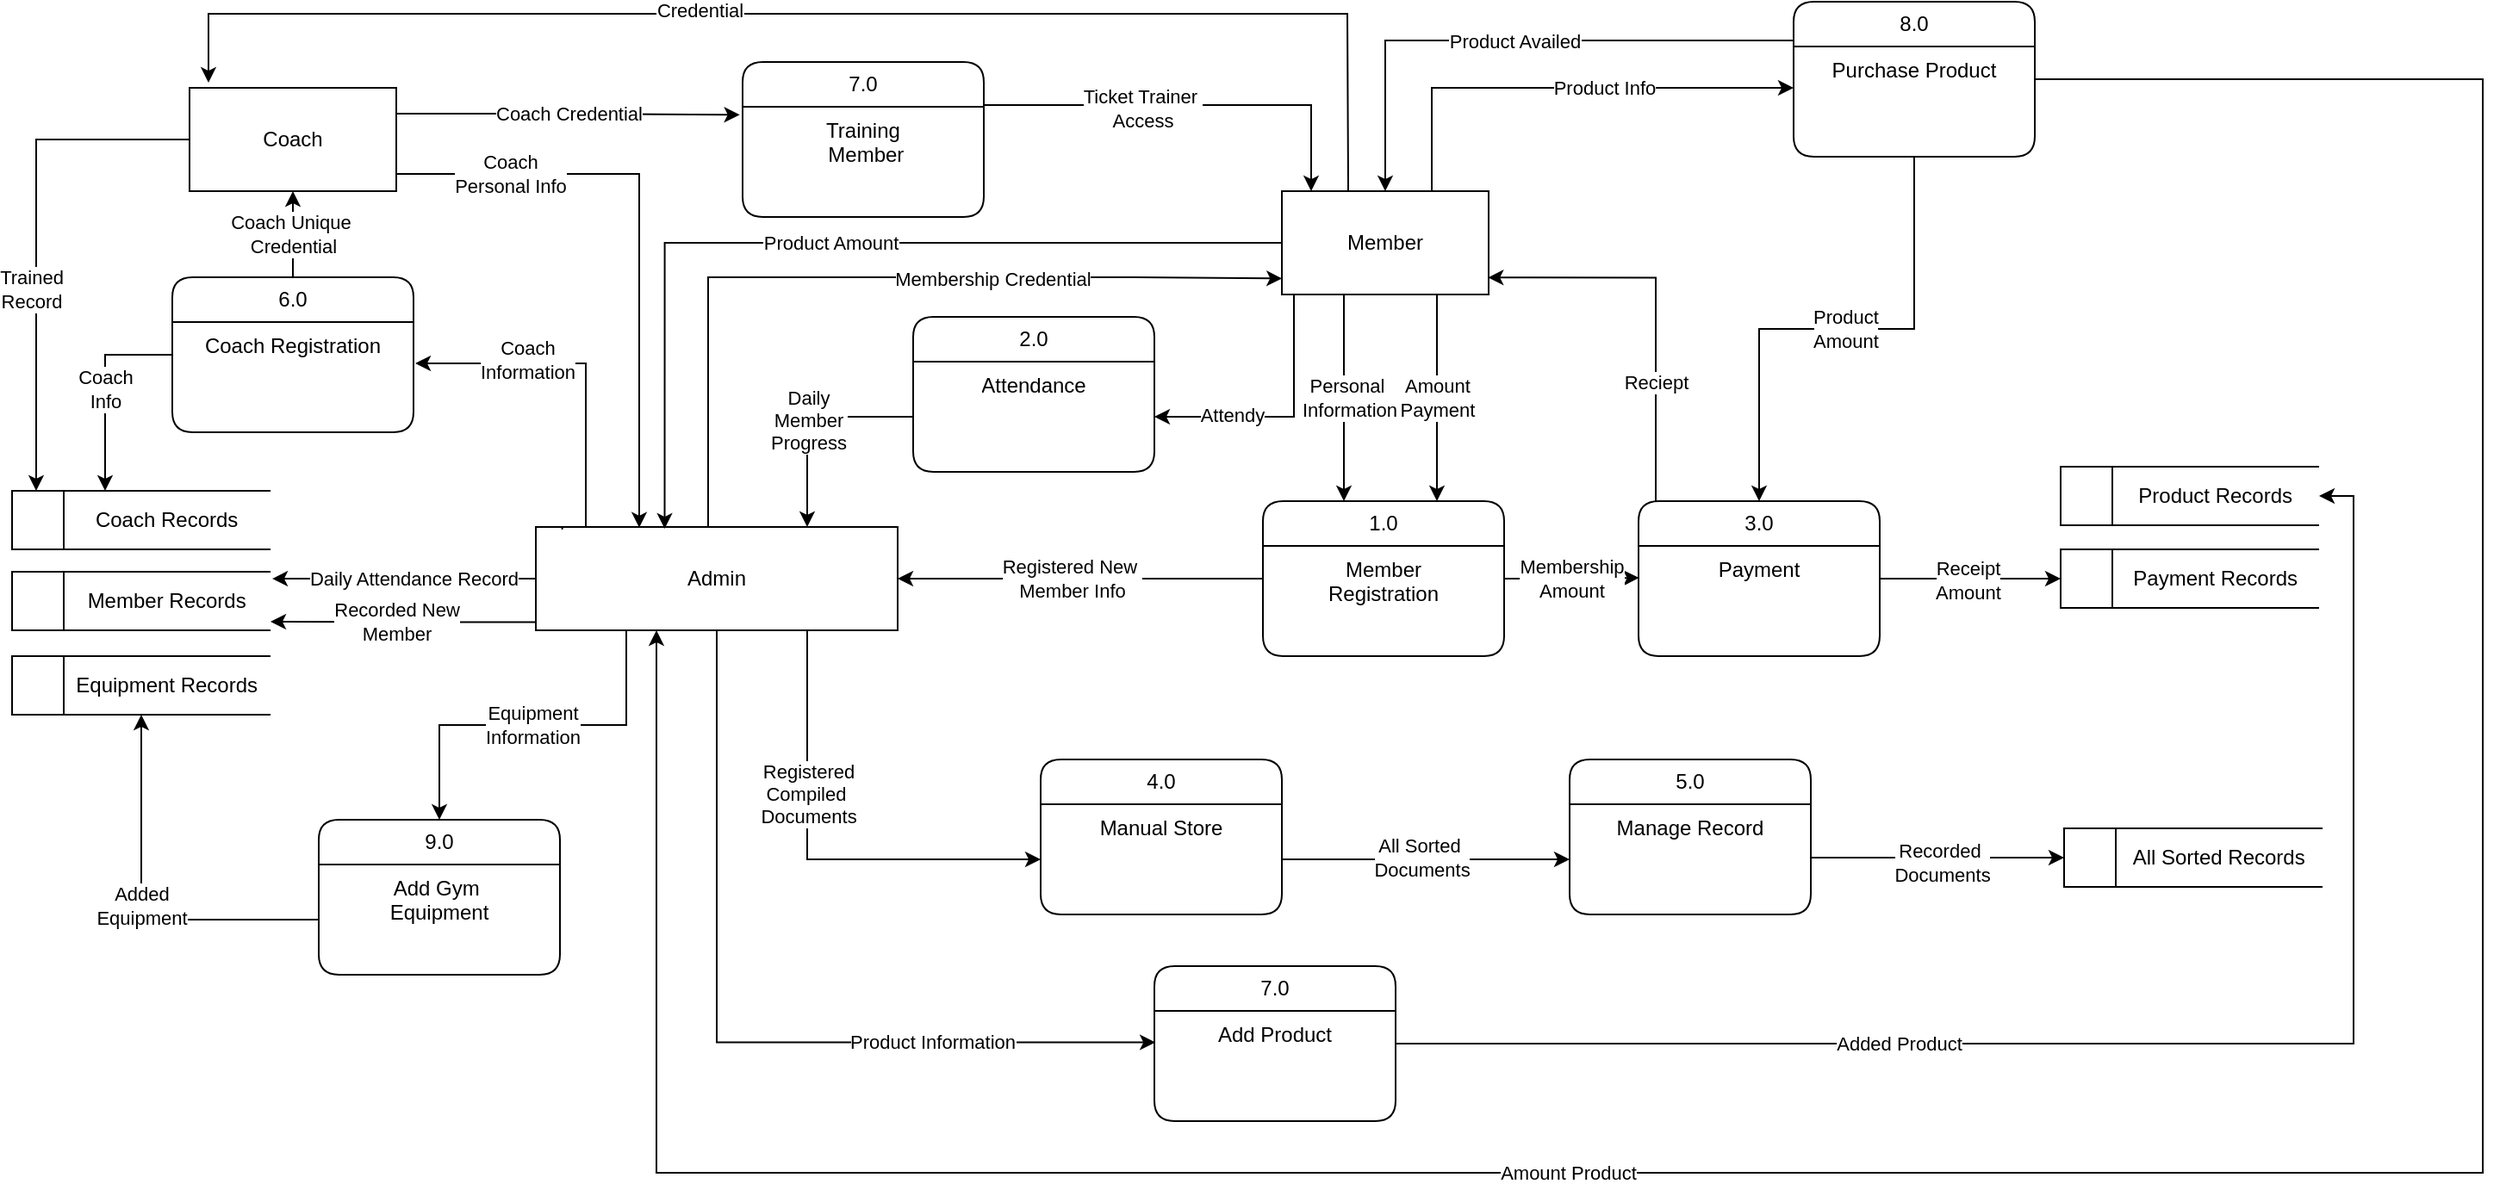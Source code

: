 <mxfile version="24.4.9" type="github" pages="11">
  <diagram id="Y2eHXceLO5q77IRkCuiS" name="Main Existing Process ">
    <mxGraphModel dx="2441" dy="880" grid="1" gridSize="10" guides="1" tooltips="1" connect="1" arrows="1" fold="1" page="1" pageScale="1" pageWidth="850" pageHeight="1100" math="0" shadow="0">
      <root>
        <mxCell id="0" />
        <mxCell id="1" parent="0" />
        <mxCell id="KXdZDJxWf1U4n6GN-KbS-6" style="edgeStyle=orthogonalEdgeStyle;rounded=0;orthogonalLoop=1;jettySize=auto;html=1;entryX=1;entryY=0.5;entryDx=0;entryDy=0;" edge="1" parent="1" source="qD1_NeZL-5RZQpypjOxz-1" target="qD1_NeZL-5RZQpypjOxz-4">
          <mxGeometry relative="1" as="geometry" />
        </mxCell>
        <mxCell id="Uth2_NFcaI5KKnc-upX_-1" value="&lt;div&gt;Registered New&amp;nbsp;&lt;/div&gt;&lt;div&gt;Member Info&lt;/div&gt;" style="edgeLabel;html=1;align=center;verticalAlign=middle;resizable=0;points=[];" vertex="1" connectable="0" parent="KXdZDJxWf1U4n6GN-KbS-6">
          <mxGeometry x="0.145" y="4" relative="1" as="geometry">
            <mxPoint x="10" y="-4" as="offset" />
          </mxGeometry>
        </mxCell>
        <mxCell id="qD1_NeZL-5RZQpypjOxz-1" value="1.0" style="swimlane;fontStyle=0;childLayout=stackLayout;horizontal=1;startSize=26;fillColor=none;horizontalStack=0;resizeParent=1;resizeParentMax=0;resizeLast=0;collapsible=1;marginBottom=0;whiteSpace=wrap;html=1;rounded=1;" vertex="1" parent="1">
          <mxGeometry x="392" y="400" width="140" height="90" as="geometry" />
        </mxCell>
        <mxCell id="qD1_NeZL-5RZQpypjOxz-2" value="Member &lt;br&gt;Registration" style="text;strokeColor=none;fillColor=none;align=center;verticalAlign=top;spacingLeft=4;spacingRight=4;overflow=hidden;rotatable=0;points=[[0,0.5],[1,0.5]];portConstraint=eastwest;whiteSpace=wrap;html=1;" vertex="1" parent="qD1_NeZL-5RZQpypjOxz-1">
          <mxGeometry y="26" width="140" height="64" as="geometry" />
        </mxCell>
        <mxCell id="Uth2_NFcaI5KKnc-upX_-2" style="edgeStyle=orthogonalEdgeStyle;rounded=0;orthogonalLoop=1;jettySize=auto;html=1;entryX=1;entryY=0.5;entryDx=0;entryDy=0;exitX=0.01;exitY=0.754;exitDx=0;exitDy=0;exitPerimeter=0;" edge="1" parent="1">
          <mxGeometry relative="1" as="geometry">
            <mxPoint x="-27.9" y="470.24" as="sourcePoint" />
            <mxPoint x="-184" y="470" as="targetPoint" />
            <Array as="points">
              <mxPoint x="-81" y="470" />
            </Array>
          </mxGeometry>
        </mxCell>
        <mxCell id="Uth2_NFcaI5KKnc-upX_-3" value="&lt;div&gt;Recorded New &lt;br&gt;&lt;/div&gt;&lt;div&gt;Member&lt;br&gt;&lt;/div&gt;" style="edgeLabel;html=1;align=center;verticalAlign=middle;resizable=0;points=[];" vertex="1" connectable="0" parent="Uth2_NFcaI5KKnc-upX_-2">
          <mxGeometry x="0.066" relative="1" as="geometry">
            <mxPoint as="offset" />
          </mxGeometry>
        </mxCell>
        <mxCell id="Uth2_NFcaI5KKnc-upX_-5" value="&lt;div&gt;Membership Credential&lt;br&gt;&lt;/div&gt;" style="edgeStyle=orthogonalEdgeStyle;rounded=0;orthogonalLoop=1;jettySize=auto;html=1;entryX=0.001;entryY=0.845;entryDx=0;entryDy=0;entryPerimeter=0;" edge="1" parent="1" source="qD1_NeZL-5RZQpypjOxz-4" target="KXdZDJxWf1U4n6GN-KbS-2">
          <mxGeometry x="0.295" y="-1" relative="1" as="geometry">
            <Array as="points">
              <mxPoint x="70" y="270" />
              <mxPoint x="318" y="270" />
            </Array>
            <mxPoint as="offset" />
          </mxGeometry>
        </mxCell>
        <mxCell id="_ScF7VTh0HtPhi7bIy_M-9" value="Daily Attendance Record" style="edgeStyle=orthogonalEdgeStyle;rounded=0;orthogonalLoop=1;jettySize=auto;html=1;entryX=0.96;entryY=0.118;entryDx=0;entryDy=0;entryPerimeter=0;" edge="1" parent="1">
          <mxGeometry relative="1" as="geometry">
            <mxPoint x="-19" y="445" as="sourcePoint" />
            <mxPoint x="-183" y="445.012" as="targetPoint" />
            <Array as="points" />
          </mxGeometry>
        </mxCell>
        <mxCell id="eKysZPO74eqPrIm3fnb9-1" value="&lt;div&gt;Registered&lt;/div&gt;&lt;div&gt;Compiled&amp;nbsp;&lt;/div&gt;&lt;div&gt;Documents&lt;/div&gt;" style="edgeStyle=orthogonalEdgeStyle;rounded=0;orthogonalLoop=1;jettySize=auto;html=1;exitX=0.75;exitY=1;exitDx=0;exitDy=0;" edge="1" parent="1" source="qD1_NeZL-5RZQpypjOxz-4" target="qD1_NeZL-5RZQpypjOxz-8">
          <mxGeometry x="-0.292" relative="1" as="geometry">
            <mxPoint as="offset" />
          </mxGeometry>
        </mxCell>
        <mxCell id="ate-xKjjSHt2ne3AMyED-4" value="&lt;div&gt;Equipment &lt;br&gt;&lt;/div&gt;&lt;div&gt;Information&lt;br&gt;&lt;/div&gt;" style="edgeStyle=orthogonalEdgeStyle;rounded=0;orthogonalLoop=1;jettySize=auto;html=1;exitX=0.25;exitY=1;exitDx=0;exitDy=0;entryX=0.5;entryY=0;entryDx=0;entryDy=0;" edge="1" parent="1" source="qD1_NeZL-5RZQpypjOxz-4" target="qD1_NeZL-5RZQpypjOxz-15">
          <mxGeometry relative="1" as="geometry" />
        </mxCell>
        <mxCell id="qD1_NeZL-5RZQpypjOxz-4" value="Admin" style="rounded=0;whiteSpace=wrap;html=1;" vertex="1" parent="1">
          <mxGeometry x="-30" y="415" width="210" height="60" as="geometry" />
        </mxCell>
        <mxCell id="Uth2_NFcaI5KKnc-upX_-8" value="Reciept" style="edgeStyle=orthogonalEdgeStyle;rounded=0;orthogonalLoop=1;jettySize=auto;html=1;entryX=0.997;entryY=0.836;entryDx=0;entryDy=0;entryPerimeter=0;" edge="1" parent="1" source="qD1_NeZL-5RZQpypjOxz-5" target="KXdZDJxWf1U4n6GN-KbS-2">
          <mxGeometry x="-0.388" relative="1" as="geometry">
            <Array as="points">
              <mxPoint x="620" y="270" />
            </Array>
            <mxPoint as="offset" />
          </mxGeometry>
        </mxCell>
        <mxCell id="qD1_NeZL-5RZQpypjOxz-5" value="3.0" style="swimlane;fontStyle=0;childLayout=stackLayout;horizontal=1;startSize=26;fillColor=none;horizontalStack=0;resizeParent=1;resizeParentMax=0;resizeLast=0;collapsible=1;marginBottom=0;whiteSpace=wrap;html=1;rounded=1;" vertex="1" parent="1">
          <mxGeometry x="610" y="400" width="140" height="90" as="geometry" />
        </mxCell>
        <mxCell id="qD1_NeZL-5RZQpypjOxz-6" value="Payment" style="text;strokeColor=none;fillColor=none;align=center;verticalAlign=top;spacingLeft=4;spacingRight=4;overflow=hidden;rotatable=0;points=[[0,0.5],[1,0.5]];portConstraint=eastwest;whiteSpace=wrap;html=1;" vertex="1" parent="qD1_NeZL-5RZQpypjOxz-5">
          <mxGeometry y="26" width="140" height="64" as="geometry" />
        </mxCell>
        <mxCell id="qD1_NeZL-5RZQpypjOxz-7" value="4.0" style="swimlane;fontStyle=0;childLayout=stackLayout;horizontal=1;startSize=26;fillColor=none;horizontalStack=0;resizeParent=1;resizeParentMax=0;resizeLast=0;collapsible=1;marginBottom=0;whiteSpace=wrap;html=1;rounded=1;" vertex="1" parent="1">
          <mxGeometry x="263" y="550" width="140" height="90" as="geometry" />
        </mxCell>
        <mxCell id="qD1_NeZL-5RZQpypjOxz-8" value="Manual Store" style="text;strokeColor=none;fillColor=none;align=center;verticalAlign=top;spacingLeft=4;spacingRight=4;overflow=hidden;rotatable=0;points=[[0,0.5],[1,0.5]];portConstraint=eastwest;whiteSpace=wrap;html=1;" vertex="1" parent="qD1_NeZL-5RZQpypjOxz-7">
          <mxGeometry y="26" width="140" height="64" as="geometry" />
        </mxCell>
        <mxCell id="qD1_NeZL-5RZQpypjOxz-9" value="5.0" style="swimlane;fontStyle=0;childLayout=stackLayout;horizontal=1;startSize=26;fillColor=none;horizontalStack=0;resizeParent=1;resizeParentMax=0;resizeLast=0;collapsible=1;marginBottom=0;whiteSpace=wrap;html=1;rounded=1;" vertex="1" parent="1">
          <mxGeometry x="570" y="550" width="140" height="90" as="geometry" />
        </mxCell>
        <mxCell id="qD1_NeZL-5RZQpypjOxz-10" value="Manage Record" style="text;strokeColor=none;fillColor=none;align=center;verticalAlign=top;spacingLeft=4;spacingRight=4;overflow=hidden;rotatable=0;points=[[0,0.5],[1,0.5]];portConstraint=eastwest;whiteSpace=wrap;html=1;" vertex="1" parent="qD1_NeZL-5RZQpypjOxz-9">
          <mxGeometry y="26" width="140" height="64" as="geometry" />
        </mxCell>
        <mxCell id="FNH2PhTzVs-gwj8La_SQ-2" value="&lt;div&gt;Coach Unique&amp;nbsp;&lt;/div&gt;&lt;div&gt;Credential&lt;/div&gt;" style="edgeStyle=orthogonalEdgeStyle;rounded=0;orthogonalLoop=1;jettySize=auto;html=1;entryX=0.5;entryY=1;entryDx=0;entryDy=0;" edge="1" parent="1" source="qD1_NeZL-5RZQpypjOxz-11" target="KXdZDJxWf1U4n6GN-KbS-1">
          <mxGeometry relative="1" as="geometry" />
        </mxCell>
        <mxCell id="FNH2PhTzVs-gwj8La_SQ-7" value="&lt;div&gt;Coach &lt;br&gt;&lt;/div&gt;&lt;div&gt;Info&lt;br&gt;&lt;/div&gt;" style="edgeStyle=orthogonalEdgeStyle;rounded=0;orthogonalLoop=1;jettySize=auto;html=1;" edge="1" parent="1" source="qD1_NeZL-5RZQpypjOxz-11" target="FNH2PhTzVs-gwj8La_SQ-3">
          <mxGeometry relative="1" as="geometry">
            <Array as="points">
              <mxPoint x="-280" y="315" />
            </Array>
          </mxGeometry>
        </mxCell>
        <mxCell id="qD1_NeZL-5RZQpypjOxz-11" value="6.0" style="swimlane;fontStyle=0;childLayout=stackLayout;horizontal=1;startSize=26;fillColor=none;horizontalStack=0;resizeParent=1;resizeParentMax=0;resizeLast=0;collapsible=1;marginBottom=0;whiteSpace=wrap;html=1;rounded=1;" vertex="1" parent="1">
          <mxGeometry x="-241" y="270" width="140" height="90" as="geometry" />
        </mxCell>
        <mxCell id="qD1_NeZL-5RZQpypjOxz-12" value="Coach Registration" style="text;strokeColor=none;fillColor=none;align=center;verticalAlign=top;spacingLeft=4;spacingRight=4;overflow=hidden;rotatable=0;points=[[0,0.5],[1,0.5]];portConstraint=eastwest;whiteSpace=wrap;html=1;" vertex="1" parent="qD1_NeZL-5RZQpypjOxz-11">
          <mxGeometry y="26" width="140" height="64" as="geometry" />
        </mxCell>
        <mxCell id="FNH2PhTzVs-gwj8La_SQ-6" style="edgeStyle=orthogonalEdgeStyle;rounded=0;orthogonalLoop=1;jettySize=auto;html=1;exitX=0;exitY=0.5;exitDx=0;exitDy=0;entryX=-0.001;entryY=0.295;entryDx=0;entryDy=0;entryPerimeter=0;" edge="1" parent="qD1_NeZL-5RZQpypjOxz-11" source="qD1_NeZL-5RZQpypjOxz-11" target="qD1_NeZL-5RZQpypjOxz-12">
          <mxGeometry relative="1" as="geometry" />
        </mxCell>
        <mxCell id="ate-xKjjSHt2ne3AMyED-6" style="edgeStyle=orthogonalEdgeStyle;rounded=0;orthogonalLoop=1;jettySize=auto;html=1;entryX=1;entryY=0.5;entryDx=0;entryDy=0;" edge="1" parent="1" source="qD1_NeZL-5RZQpypjOxz-13" target="KxhmgycNJtpGFKeVmDsa-1">
          <mxGeometry relative="1" as="geometry" />
        </mxCell>
        <mxCell id="R3Cy_XheF9bZTiy_QXOu-1" value="Added Product" style="edgeLabel;html=1;align=center;verticalAlign=middle;resizable=0;points=[];" vertex="1" connectable="0" parent="ate-xKjjSHt2ne3AMyED-6">
          <mxGeometry x="-0.523" y="-3" relative="1" as="geometry">
            <mxPoint x="79" y="-3" as="offset" />
          </mxGeometry>
        </mxCell>
        <mxCell id="qD1_NeZL-5RZQpypjOxz-13" value="7.0" style="swimlane;fontStyle=0;childLayout=stackLayout;horizontal=1;startSize=26;fillColor=none;horizontalStack=0;resizeParent=1;resizeParentMax=0;resizeLast=0;collapsible=1;marginBottom=0;whiteSpace=wrap;html=1;rounded=1;" vertex="1" parent="1">
          <mxGeometry x="329" y="670" width="140" height="90" as="geometry" />
        </mxCell>
        <mxCell id="qD1_NeZL-5RZQpypjOxz-14" value="Add Product" style="text;strokeColor=none;fillColor=none;align=center;verticalAlign=top;spacingLeft=4;spacingRight=4;overflow=hidden;rotatable=0;points=[[0,0.5],[1,0.5]];portConstraint=eastwest;whiteSpace=wrap;html=1;" vertex="1" parent="qD1_NeZL-5RZQpypjOxz-13">
          <mxGeometry y="26" width="140" height="64" as="geometry" />
        </mxCell>
        <mxCell id="qD1_NeZL-5RZQpypjOxz-15" value="9.0" style="swimlane;fontStyle=0;childLayout=stackLayout;horizontal=1;startSize=26;fillColor=none;horizontalStack=0;resizeParent=1;resizeParentMax=0;resizeLast=0;collapsible=1;marginBottom=0;whiteSpace=wrap;html=1;rounded=1;" vertex="1" parent="1">
          <mxGeometry x="-156" y="585" width="140" height="90" as="geometry" />
        </mxCell>
        <mxCell id="qD1_NeZL-5RZQpypjOxz-16" value="&lt;div&gt;Add Gym&amp;nbsp;&lt;/div&gt;&lt;div&gt;Equipment&lt;/div&gt;" style="text;strokeColor=none;fillColor=none;align=center;verticalAlign=top;spacingLeft=4;spacingRight=4;overflow=hidden;rotatable=0;points=[[0,0.5],[1,0.5]];portConstraint=eastwest;whiteSpace=wrap;html=1;" vertex="1" parent="qD1_NeZL-5RZQpypjOxz-15">
          <mxGeometry y="26" width="140" height="64" as="geometry" />
        </mxCell>
        <mxCell id="_ScF7VTh0HtPhi7bIy_M-1" style="edgeStyle=orthogonalEdgeStyle;rounded=0;orthogonalLoop=1;jettySize=auto;html=1;exitX=1;exitY=0.25;exitDx=0;exitDy=0;" edge="1" parent="1" source="qD1_NeZL-5RZQpypjOxz-17">
          <mxGeometry relative="1" as="geometry">
            <mxPoint x="420" y="220" as="targetPoint" />
            <Array as="points">
              <mxPoint x="230" y="170" />
              <mxPoint x="420" y="170" />
              <mxPoint x="420" y="220" />
            </Array>
          </mxGeometry>
        </mxCell>
        <mxCell id="_ScF7VTh0HtPhi7bIy_M-2" value="&lt;div&gt;Ticket Trainer&amp;nbsp;&lt;/div&gt;&lt;div&gt;Access&lt;/div&gt;" style="edgeLabel;html=1;align=center;verticalAlign=middle;resizable=0;points=[];" vertex="1" connectable="0" parent="_ScF7VTh0HtPhi7bIy_M-1">
          <mxGeometry x="-0.22" y="-2" relative="1" as="geometry">
            <mxPoint as="offset" />
          </mxGeometry>
        </mxCell>
        <mxCell id="qD1_NeZL-5RZQpypjOxz-17" value="7.0" style="swimlane;fontStyle=0;childLayout=stackLayout;horizontal=1;startSize=26;fillColor=none;horizontalStack=0;resizeParent=1;resizeParentMax=0;resizeLast=0;collapsible=1;marginBottom=0;whiteSpace=wrap;html=1;rounded=1;" vertex="1" parent="1">
          <mxGeometry x="90" y="145" width="140" height="90" as="geometry" />
        </mxCell>
        <mxCell id="qD1_NeZL-5RZQpypjOxz-18" value="&lt;div&gt;Training&lt;/div&gt;&lt;div&gt;&amp;nbsp;Member&lt;/div&gt;" style="text;strokeColor=none;fillColor=none;align=center;verticalAlign=top;spacingLeft=4;spacingRight=4;overflow=hidden;rotatable=0;points=[[0,0.5],[1,0.5]];portConstraint=eastwest;whiteSpace=wrap;html=1;" vertex="1" parent="qD1_NeZL-5RZQpypjOxz-17">
          <mxGeometry y="26" width="140" height="64" as="geometry" />
        </mxCell>
        <mxCell id="KxhmgycNJtpGFKeVmDsa-3" value="Amount Product" style="edgeStyle=orthogonalEdgeStyle;rounded=0;orthogonalLoop=1;jettySize=auto;html=1;" edge="1" parent="1" source="qD1_NeZL-5RZQpypjOxz-19">
          <mxGeometry x="0.257" relative="1" as="geometry">
            <mxPoint x="40" y="475" as="targetPoint" />
            <Array as="points">
              <mxPoint x="1100" y="155" />
              <mxPoint x="1100" y="790" />
              <mxPoint x="40" y="790" />
              <mxPoint x="40" y="475" />
            </Array>
            <mxPoint as="offset" />
          </mxGeometry>
        </mxCell>
        <mxCell id="-w1MS_aze6ns3UJNXALJ-1" style="edgeStyle=orthogonalEdgeStyle;rounded=0;orthogonalLoop=1;jettySize=auto;html=1;" edge="1" parent="1" source="qD1_NeZL-5RZQpypjOxz-19" target="qD1_NeZL-5RZQpypjOxz-5">
          <mxGeometry relative="1" as="geometry">
            <Array as="points">
              <mxPoint x="770" y="300" />
              <mxPoint x="680" y="300" />
            </Array>
          </mxGeometry>
        </mxCell>
        <mxCell id="-w1MS_aze6ns3UJNXALJ-2" value="&lt;div&gt;Product &lt;br&gt;&lt;/div&gt;&lt;div&gt;Amount&lt;br&gt;&lt;/div&gt;" style="edgeLabel;html=1;align=center;verticalAlign=middle;resizable=0;points=[];" vertex="1" connectable="0" parent="-w1MS_aze6ns3UJNXALJ-1">
          <mxGeometry x="-0.341" relative="1" as="geometry">
            <mxPoint x="-40" y="4" as="offset" />
          </mxGeometry>
        </mxCell>
        <mxCell id="-w1MS_aze6ns3UJNXALJ-3" value="Product Availed" style="edgeStyle=orthogonalEdgeStyle;rounded=0;orthogonalLoop=1;jettySize=auto;html=1;exitX=0;exitY=0.25;exitDx=0;exitDy=0;entryX=0.5;entryY=0;entryDx=0;entryDy=0;" edge="1" parent="1" source="qD1_NeZL-5RZQpypjOxz-19" target="KXdZDJxWf1U4n6GN-KbS-2">
          <mxGeometry relative="1" as="geometry" />
        </mxCell>
        <mxCell id="qD1_NeZL-5RZQpypjOxz-19" value="8.0" style="swimlane;fontStyle=0;childLayout=stackLayout;horizontal=1;startSize=26;fillColor=none;horizontalStack=0;resizeParent=1;resizeParentMax=0;resizeLast=0;collapsible=1;marginBottom=0;whiteSpace=wrap;html=1;rounded=1;" vertex="1" parent="1">
          <mxGeometry x="700" y="110" width="140" height="90" as="geometry" />
        </mxCell>
        <mxCell id="qD1_NeZL-5RZQpypjOxz-20" value="Purchase Product" style="text;strokeColor=none;fillColor=none;align=center;verticalAlign=top;spacingLeft=4;spacingRight=4;overflow=hidden;rotatable=0;points=[[0,0.5],[1,0.5]];portConstraint=eastwest;whiteSpace=wrap;html=1;" vertex="1" parent="qD1_NeZL-5RZQpypjOxz-19">
          <mxGeometry y="26" width="140" height="64" as="geometry" />
        </mxCell>
        <mxCell id="Uth2_NFcaI5KKnc-upX_-15" value="&lt;div&gt;Coach&lt;/div&gt;&lt;div&gt;Personal Info&lt;br&gt;&lt;/div&gt;" style="edgeStyle=orthogonalEdgeStyle;rounded=0;orthogonalLoop=1;jettySize=auto;html=1;exitX=1;exitY=0.5;exitDx=0;exitDy=0;entryX=0.283;entryY=0.006;entryDx=0;entryDy=0;entryPerimeter=0;" edge="1" parent="1" source="KXdZDJxWf1U4n6GN-KbS-1" target="qD1_NeZL-5RZQpypjOxz-4">
          <mxGeometry x="-0.532" relative="1" as="geometry">
            <mxPoint x="10" y="415" as="targetPoint" />
            <Array as="points">
              <mxPoint x="-111" y="210" />
              <mxPoint x="30" y="210" />
              <mxPoint x="30" y="415" />
            </Array>
            <mxPoint as="offset" />
          </mxGeometry>
        </mxCell>
        <mxCell id="_ScF7VTh0HtPhi7bIy_M-6" style="edgeStyle=orthogonalEdgeStyle;rounded=0;orthogonalLoop=1;jettySize=auto;html=1;" edge="1" parent="1" source="KXdZDJxWf1U4n6GN-KbS-1" target="FNH2PhTzVs-gwj8La_SQ-3">
          <mxGeometry relative="1" as="geometry">
            <Array as="points">
              <mxPoint x="-320" y="190" />
            </Array>
          </mxGeometry>
        </mxCell>
        <mxCell id="_ScF7VTh0HtPhi7bIy_M-7" value="&lt;div&gt;Trained&lt;/div&gt;&lt;div&gt;Record&lt;br&gt; &lt;/div&gt;" style="edgeLabel;html=1;align=center;verticalAlign=middle;resizable=0;points=[];" vertex="1" connectable="0" parent="_ScF7VTh0HtPhi7bIy_M-6">
          <mxGeometry x="0.2" y="-3" relative="1" as="geometry">
            <mxPoint as="offset" />
          </mxGeometry>
        </mxCell>
        <mxCell id="KXdZDJxWf1U4n6GN-KbS-1" value="Coach" style="rounded=0;whiteSpace=wrap;html=1;" vertex="1" parent="1">
          <mxGeometry x="-231" y="160" width="120" height="60" as="geometry" />
        </mxCell>
        <mxCell id="KXdZDJxWf1U4n6GN-KbS-4" style="edgeStyle=orthogonalEdgeStyle;rounded=0;orthogonalLoop=1;jettySize=auto;html=1;entryX=0.5;entryY=0;entryDx=0;entryDy=0;" edge="1" parent="1">
          <mxGeometry relative="1" as="geometry">
            <mxPoint x="439" y="280" as="sourcePoint" />
            <mxPoint x="439" y="400" as="targetPoint" />
          </mxGeometry>
        </mxCell>
        <mxCell id="KXdZDJxWf1U4n6GN-KbS-5" value="&lt;div&gt;Personal&amp;nbsp;&lt;/div&gt;&lt;div&gt;Information&lt;/div&gt;" style="edgeLabel;html=1;align=center;verticalAlign=middle;resizable=0;points=[];" vertex="1" connectable="0" parent="KXdZDJxWf1U4n6GN-KbS-4">
          <mxGeometry y="3" relative="1" as="geometry">
            <mxPoint as="offset" />
          </mxGeometry>
        </mxCell>
        <mxCell id="Uth2_NFcaI5KKnc-upX_-6" value="&lt;div&gt;Amount &lt;br&gt;&lt;/div&gt;&lt;div&gt;Payment&lt;br&gt;&lt;/div&gt;" style="edgeStyle=orthogonalEdgeStyle;rounded=0;orthogonalLoop=1;jettySize=auto;html=1;exitX=0.75;exitY=1;exitDx=0;exitDy=0;" edge="1" parent="1" source="KXdZDJxWf1U4n6GN-KbS-2" target="qD1_NeZL-5RZQpypjOxz-1">
          <mxGeometry relative="1" as="geometry">
            <mxPoint x="492" y="400" as="targetPoint" />
            <Array as="points">
              <mxPoint x="493" y="380" />
              <mxPoint x="493" y="380" />
            </Array>
          </mxGeometry>
        </mxCell>
        <mxCell id="_ScF7VTh0HtPhi7bIy_M-3" style="edgeStyle=orthogonalEdgeStyle;rounded=0;orthogonalLoop=1;jettySize=auto;html=1;exitX=0.729;exitY=-0.017;exitDx=0;exitDy=0;entryX=0.5;entryY=0;entryDx=0;entryDy=0;exitPerimeter=0;" edge="1" parent="1">
          <mxGeometry relative="1" as="geometry">
            <mxPoint x="441.48" y="220.0" as="sourcePoint" />
            <mxPoint x="-220" y="157.02" as="targetPoint" />
            <Array as="points">
              <mxPoint x="442" y="217.02" />
              <mxPoint x="441" y="217.02" />
              <mxPoint x="441" y="117.02" />
              <mxPoint x="-220" y="117.02" />
            </Array>
          </mxGeometry>
        </mxCell>
        <mxCell id="_ScF7VTh0HtPhi7bIy_M-4" value="Credential" style="edgeLabel;html=1;align=center;verticalAlign=middle;resizable=0;points=[];" vertex="1" connectable="0" parent="_ScF7VTh0HtPhi7bIy_M-3">
          <mxGeometry x="0.056" y="-3" relative="1" as="geometry">
            <mxPoint x="-55" y="1" as="offset" />
          </mxGeometry>
        </mxCell>
        <mxCell id="lEGSEoVQF2Qkr2799f8w-3" value="Attendy" style="edgeStyle=orthogonalEdgeStyle;rounded=0;orthogonalLoop=1;jettySize=auto;html=1;exitX=0;exitY=1;exitDx=0;exitDy=0;" edge="1" parent="1" source="KXdZDJxWf1U4n6GN-KbS-2" target="lEGSEoVQF2Qkr2799f8w-2">
          <mxGeometry x="0.434" y="-1" relative="1" as="geometry">
            <mxPoint x="336" y="362" as="targetPoint" />
            <Array as="points">
              <mxPoint x="410" y="280" />
              <mxPoint x="410" y="351" />
            </Array>
            <mxPoint as="offset" />
          </mxGeometry>
        </mxCell>
        <mxCell id="KxhmgycNJtpGFKeVmDsa-2" value="Product Info" style="edgeStyle=orthogonalEdgeStyle;rounded=0;orthogonalLoop=1;jettySize=auto;html=1;exitX=0.75;exitY=0;exitDx=0;exitDy=0;" edge="1" parent="1" source="KXdZDJxWf1U4n6GN-KbS-2">
          <mxGeometry x="0.193" relative="1" as="geometry">
            <mxPoint x="700" y="160" as="targetPoint" />
            <Array as="points">
              <mxPoint x="490" y="220" />
              <mxPoint x="490" y="160" />
              <mxPoint x="700" y="160" />
            </Array>
            <mxPoint as="offset" />
          </mxGeometry>
        </mxCell>
        <mxCell id="KXdZDJxWf1U4n6GN-KbS-2" value="Member" style="rounded=0;whiteSpace=wrap;html=1;" vertex="1" parent="1">
          <mxGeometry x="403" y="220" width="120" height="60" as="geometry" />
        </mxCell>
        <mxCell id="D1YbJyBubC6nEENda3fk-1" value="&lt;span style=&quot;white-space: pre;&quot;&gt;&#x9;&lt;/span&gt;Member Records" style="html=1;dashed=0;whiteSpace=wrap;shape=mxgraph.dfd.dataStoreID;align=center;spacingLeft=3;points=[[0,0],[0.5,0],[1,0],[0,0.5],[1,0.5],[0,1],[0.5,1],[1,1]];" vertex="1" parent="1">
          <mxGeometry x="-334" y="441" width="150" height="34" as="geometry" />
        </mxCell>
        <mxCell id="Uth2_NFcaI5KKnc-upX_-7" value="&lt;div&gt;Membership &lt;br&gt;&lt;/div&gt;&lt;div&gt;Amount&lt;br&gt;&lt;/div&gt;" style="edgeStyle=orthogonalEdgeStyle;rounded=0;orthogonalLoop=1;jettySize=auto;html=1;entryX=0.002;entryY=0.289;entryDx=0;entryDy=0;entryPerimeter=0;" edge="1" parent="1" source="qD1_NeZL-5RZQpypjOxz-1" target="qD1_NeZL-5RZQpypjOxz-6">
          <mxGeometry relative="1" as="geometry" />
        </mxCell>
        <mxCell id="Uth2_NFcaI5KKnc-upX_-9" value="&lt;span style=&quot;white-space: pre;&quot;&gt;&#x9;&lt;/span&gt;Payment Records" style="html=1;dashed=0;whiteSpace=wrap;shape=mxgraph.dfd.dataStoreID;align=center;spacingLeft=3;points=[[0,0],[0.5,0],[1,0],[0,0.5],[1,0.5],[0,1],[0.5,1],[1,1]];" vertex="1" parent="1">
          <mxGeometry x="855" y="428" width="150" height="34" as="geometry" />
        </mxCell>
        <mxCell id="Uth2_NFcaI5KKnc-upX_-10" style="edgeStyle=orthogonalEdgeStyle;rounded=0;orthogonalLoop=1;jettySize=auto;html=1;entryX=0;entryY=0.5;entryDx=0;entryDy=0;" edge="1" parent="1" source="qD1_NeZL-5RZQpypjOxz-6" target="Uth2_NFcaI5KKnc-upX_-9">
          <mxGeometry relative="1" as="geometry">
            <Array as="points">
              <mxPoint x="780" y="445" />
              <mxPoint x="780" y="445" />
            </Array>
          </mxGeometry>
        </mxCell>
        <mxCell id="Uth2_NFcaI5KKnc-upX_-11" value="&lt;div&gt;Receipt &lt;br&gt;&lt;/div&gt;&lt;div&gt;Amount&lt;br&gt;&lt;/div&gt;" style="edgeLabel;html=1;align=center;verticalAlign=middle;resizable=0;points=[];" vertex="1" connectable="0" parent="Uth2_NFcaI5KKnc-upX_-10">
          <mxGeometry x="-0.041" y="-1" relative="1" as="geometry">
            <mxPoint as="offset" />
          </mxGeometry>
        </mxCell>
        <mxCell id="FNH2PhTzVs-gwj8La_SQ-1" value="&lt;div&gt;Coach&lt;/div&gt;&lt;div&gt;Information&lt;br&gt;&lt;/div&gt;" style="edgeStyle=orthogonalEdgeStyle;rounded=0;orthogonalLoop=1;jettySize=auto;html=1;exitX=0.073;exitY=0.024;exitDx=0;exitDy=0;exitPerimeter=0;" edge="1" parent="1" source="qD1_NeZL-5RZQpypjOxz-4">
          <mxGeometry x="0.383" y="-2" relative="1" as="geometry">
            <mxPoint x="-31" y="415" as="sourcePoint" />
            <mxPoint x="-100" y="320" as="targetPoint" />
            <Array as="points">
              <mxPoint x="-15" y="415" />
              <mxPoint x="-1" y="415" />
              <mxPoint x="-1" y="320" />
              <mxPoint x="-100" y="320" />
            </Array>
            <mxPoint as="offset" />
          </mxGeometry>
        </mxCell>
        <mxCell id="FNH2PhTzVs-gwj8La_SQ-3" value="&lt;span style=&quot;white-space: pre;&quot;&gt;&#x9;&lt;/span&gt;Coach Records" style="html=1;dashed=0;whiteSpace=wrap;shape=mxgraph.dfd.dataStoreID;align=center;spacingLeft=3;points=[[0,0],[0.5,0],[1,0],[0,0.5],[1,0.5],[0,1],[0.5,1],[1,1]];" vertex="1" parent="1">
          <mxGeometry x="-334" y="394" width="150" height="34" as="geometry" />
        </mxCell>
        <mxCell id="FNH2PhTzVs-gwj8La_SQ-8" value="Coach Credential" style="edgeStyle=orthogonalEdgeStyle;rounded=0;orthogonalLoop=1;jettySize=auto;html=1;exitX=1;exitY=0.25;exitDx=0;exitDy=0;entryX=-0.012;entryY=0.073;entryDx=0;entryDy=0;entryPerimeter=0;" edge="1" parent="1" source="KXdZDJxWf1U4n6GN-KbS-1" target="qD1_NeZL-5RZQpypjOxz-18">
          <mxGeometry relative="1" as="geometry" />
        </mxCell>
        <mxCell id="lEGSEoVQF2Qkr2799f8w-1" value="2.0" style="swimlane;fontStyle=0;childLayout=stackLayout;horizontal=1;startSize=26;fillColor=none;horizontalStack=0;resizeParent=1;resizeParentMax=0;resizeLast=0;collapsible=1;marginBottom=0;whiteSpace=wrap;html=1;rounded=1;" vertex="1" parent="1">
          <mxGeometry x="189" y="293" width="140" height="90" as="geometry" />
        </mxCell>
        <mxCell id="lEGSEoVQF2Qkr2799f8w-2" value="Attendance" style="text;strokeColor=none;fillColor=none;align=center;verticalAlign=top;spacingLeft=4;spacingRight=4;overflow=hidden;rotatable=0;points=[[0,0.5],[1,0.5]];portConstraint=eastwest;whiteSpace=wrap;html=1;" vertex="1" parent="lEGSEoVQF2Qkr2799f8w-1">
          <mxGeometry y="26" width="140" height="64" as="geometry" />
        </mxCell>
        <mxCell id="lEGSEoVQF2Qkr2799f8w-4" value="&lt;div&gt;Daily&lt;/div&gt;&lt;div&gt;Member&lt;br&gt;&lt;/div&gt;&lt;div&gt;Progress&lt;br&gt;&lt;/div&gt;" style="edgeStyle=orthogonalEdgeStyle;rounded=0;orthogonalLoop=1;jettySize=auto;html=1;entryX=0.75;entryY=0;entryDx=0;entryDy=0;" edge="1" parent="1" source="lEGSEoVQF2Qkr2799f8w-2" target="qD1_NeZL-5RZQpypjOxz-4">
          <mxGeometry relative="1" as="geometry" />
        </mxCell>
        <mxCell id="KxhmgycNJtpGFKeVmDsa-1" value="&lt;span style=&quot;white-space: pre;&quot;&gt;&#x9;&lt;/span&gt;Product Records" style="html=1;dashed=0;whiteSpace=wrap;shape=mxgraph.dfd.dataStoreID;align=center;spacingLeft=3;points=[[0,0],[0.5,0],[1,0],[0,0.5],[1,0.5],[0,1],[0.5,1],[1,1]];" vertex="1" parent="1">
          <mxGeometry x="855" y="380" width="150" height="34" as="geometry" />
        </mxCell>
        <mxCell id="eKysZPO74eqPrIm3fnb9-2" style="edgeStyle=orthogonalEdgeStyle;rounded=0;orthogonalLoop=1;jettySize=auto;html=1;entryX=0;entryY=0.5;entryDx=0;entryDy=0;" edge="1" parent="1" source="qD1_NeZL-5RZQpypjOxz-8" target="qD1_NeZL-5RZQpypjOxz-10">
          <mxGeometry relative="1" as="geometry" />
        </mxCell>
        <mxCell id="5huNEf4K2fGAR0qen7jf-1" value="&lt;div&gt;All Sorted&amp;nbsp;&lt;/div&gt;&lt;div&gt;Documents&lt;/div&gt;" style="edgeLabel;html=1;align=center;verticalAlign=middle;resizable=0;points=[];" vertex="1" connectable="0" parent="eKysZPO74eqPrIm3fnb9-2">
          <mxGeometry x="-0.313" y="1" relative="1" as="geometry">
            <mxPoint x="23" as="offset" />
          </mxGeometry>
        </mxCell>
        <mxCell id="eKysZPO74eqPrIm3fnb9-3" value="&lt;span style=&quot;white-space: pre;&quot;&gt;&#x9;&lt;/span&gt;All Sorted Records" style="html=1;dashed=0;whiteSpace=wrap;shape=mxgraph.dfd.dataStoreID;align=center;spacingLeft=3;points=[[0,0],[0.5,0],[1,0],[0,0.5],[1,0.5],[0,1],[0.5,1],[1,1]];" vertex="1" parent="1">
          <mxGeometry x="857" y="590" width="150" height="34" as="geometry" />
        </mxCell>
        <mxCell id="eKysZPO74eqPrIm3fnb9-4" style="edgeStyle=orthogonalEdgeStyle;rounded=0;orthogonalLoop=1;jettySize=auto;html=1;entryX=0;entryY=0.5;entryDx=0;entryDy=0;" edge="1" parent="1" source="qD1_NeZL-5RZQpypjOxz-10" target="eKysZPO74eqPrIm3fnb9-3">
          <mxGeometry relative="1" as="geometry">
            <Array as="points">
              <mxPoint x="730" y="607" />
              <mxPoint x="730" y="607" />
            </Array>
          </mxGeometry>
        </mxCell>
        <mxCell id="S9MG1A1X3FMFwnkEaT57-1" value="&lt;div&gt;Recorded&amp;nbsp;&lt;/div&gt;&lt;div&gt;Documents&lt;/div&gt;" style="edgeLabel;html=1;align=center;verticalAlign=middle;resizable=0;points=[];" vertex="1" connectable="0" parent="eKysZPO74eqPrIm3fnb9-4">
          <mxGeometry x="0.036" y="-3" relative="1" as="geometry">
            <mxPoint as="offset" />
          </mxGeometry>
        </mxCell>
        <mxCell id="eKysZPO74eqPrIm3fnb9-5" value="Product Amount" style="edgeStyle=orthogonalEdgeStyle;rounded=0;orthogonalLoop=1;jettySize=auto;html=1;entryX=0.356;entryY=0.017;entryDx=0;entryDy=0;entryPerimeter=0;" edge="1" parent="1" source="KXdZDJxWf1U4n6GN-KbS-2" target="qD1_NeZL-5RZQpypjOxz-4">
          <mxGeometry relative="1" as="geometry">
            <mxPoint x="406" y="251" as="sourcePoint" />
            <mxPoint x="45" y="410" as="targetPoint" />
          </mxGeometry>
        </mxCell>
        <mxCell id="ate-xKjjSHt2ne3AMyED-2" value="&lt;span style=&quot;white-space: pre;&quot;&gt;&#x9;&lt;/span&gt;Equipment Records" style="html=1;dashed=0;whiteSpace=wrap;shape=mxgraph.dfd.dataStoreID;align=center;spacingLeft=3;points=[[0,0],[0.5,0],[1,0],[0,0.5],[1,0.5],[0,1],[0.5,1],[1,1]];" vertex="1" parent="1">
          <mxGeometry x="-334" y="490" width="150" height="34" as="geometry" />
        </mxCell>
        <mxCell id="ate-xKjjSHt2ne3AMyED-3" value="&lt;div&gt;Added &lt;br&gt;&lt;/div&gt;&lt;div&gt;Equipment&lt;br&gt;&lt;/div&gt;" style="edgeStyle=orthogonalEdgeStyle;rounded=0;orthogonalLoop=1;jettySize=auto;html=1;entryX=0.5;entryY=1;entryDx=0;entryDy=0;" edge="1" parent="1" source="qD1_NeZL-5RZQpypjOxz-16" target="ate-xKjjSHt2ne3AMyED-2">
          <mxGeometry relative="1" as="geometry" />
        </mxCell>
        <mxCell id="ate-xKjjSHt2ne3AMyED-8" value="Product Information" style="edgeStyle=orthogonalEdgeStyle;rounded=0;orthogonalLoop=1;jettySize=auto;html=1;entryX=0.004;entryY=0.286;entryDx=0;entryDy=0;entryPerimeter=0;" edge="1" parent="1" source="qD1_NeZL-5RZQpypjOxz-4" target="qD1_NeZL-5RZQpypjOxz-14">
          <mxGeometry x="0.475" relative="1" as="geometry">
            <mxPoint as="offset" />
          </mxGeometry>
        </mxCell>
      </root>
    </mxGraphModel>
  </diagram>
  <diagram name="level 1 (Member Registration" id="z3cGfwZfkwhjIubWeypt">
    <mxGraphModel dx="1114" dy="616" grid="1" gridSize="10" guides="1" tooltips="1" connect="1" arrows="1" fold="1" page="1" pageScale="1" pageWidth="850" pageHeight="1100" math="0" shadow="0">
      <root>
        <mxCell id="0" />
        <mxCell id="1" parent="0" />
        <mxCell id="EX8Zy7shsUyCUedpD0rH-1" value="&lt;div&gt;Personal&lt;/div&gt;&lt;div&gt;&amp;nbsp;Information&lt;/div&gt;" style="edgeStyle=orthogonalEdgeStyle;rounded=0;orthogonalLoop=1;jettySize=auto;html=1;exitX=0.5;exitY=1;exitDx=0;exitDy=0;entryX=0.5;entryY=0;entryDx=0;entryDy=0;" parent="1" source="elMBcsQxJQfE7-rjxcNW-1" target="elMBcsQxJQfE7-rjxcNW-2" edge="1">
          <mxGeometry relative="1" as="geometry" />
        </mxCell>
        <mxCell id="elMBcsQxJQfE7-rjxcNW-1" value="Member " style="rounded=0;whiteSpace=wrap;html=1;" parent="1" vertex="1">
          <mxGeometry x="110" y="260" width="120" height="60" as="geometry" />
        </mxCell>
        <mxCell id="elMBcsQxJQfE7-rjxcNW-2" value="&lt;div&gt;1.1&lt;/div&gt;" style="swimlane;fontStyle=0;childLayout=stackLayout;horizontal=1;startSize=26;fillColor=none;horizontalStack=0;resizeParent=1;resizeParentMax=0;resizeLast=0;collapsible=1;marginBottom=0;whiteSpace=wrap;html=1;rounded=1;" parent="1" vertex="1">
          <mxGeometry x="100" y="396" width="140" height="90" as="geometry" />
        </mxCell>
        <mxCell id="elMBcsQxJQfE7-rjxcNW-3" value="Member &lt;br&gt;Registration" style="text;strokeColor=none;fillColor=none;align=center;verticalAlign=top;spacingLeft=4;spacingRight=4;overflow=hidden;rotatable=0;points=[[0,0.5],[1,0.5]];portConstraint=eastwest;whiteSpace=wrap;html=1;" parent="elMBcsQxJQfE7-rjxcNW-2" vertex="1">
          <mxGeometry y="26" width="140" height="64" as="geometry" />
        </mxCell>
        <mxCell id="elMBcsQxJQfE7-rjxcNW-16" value="&lt;span style=&quot;white-space: pre;&quot;&gt;&#x9;&lt;/span&gt;Compile Member Records" style="html=1;dashed=0;whiteSpace=wrap;shape=mxgraph.dfd.dataStoreID;align=center;spacingLeft=3;points=[[0,0],[0.5,0],[1,0],[0,0.5],[1,0.5],[0,1],[0.5,1],[1,1]];" parent="1" vertex="1">
          <mxGeometry x="630" y="426" width="150" height="34" as="geometry" />
        </mxCell>
        <mxCell id="elMBcsQxJQfE7-rjxcNW-20" style="edgeStyle=orthogonalEdgeStyle;rounded=0;orthogonalLoop=1;jettySize=auto;html=1;exitX=1.01;exitY=0.274;exitDx=0;exitDy=0;exitPerimeter=0;entryX=0.004;entryY=0.363;entryDx=0;entryDy=0;entryPerimeter=0;" parent="1" source="elMBcsQxJQfE7-rjxcNW-3" edge="1">
          <mxGeometry relative="1" as="geometry">
            <mxPoint x="380.56" y="439.232" as="targetPoint" />
          </mxGeometry>
        </mxCell>
        <mxCell id="elMBcsQxJQfE7-rjxcNW-21" value="&lt;div&gt;New Member&lt;/div&gt;&lt;div&gt;&amp;nbsp;Information&lt;/div&gt;" style="edgeLabel;html=1;align=center;verticalAlign=middle;resizable=0;points=[];" parent="elMBcsQxJQfE7-rjxcNW-20" vertex="1" connectable="0">
          <mxGeometry x="-0.104" relative="1" as="geometry">
            <mxPoint as="offset" />
          </mxGeometry>
        </mxCell>
        <mxCell id="EX8Zy7shsUyCUedpD0rH-3" value="&lt;div&gt;Registered &lt;br&gt;&lt;/div&gt;&lt;div&gt;&amp;nbsp;New Member&lt;/div&gt;&lt;div&gt;Info&lt;br&gt;&lt;/div&gt;" style="edgeStyle=orthogonalEdgeStyle;rounded=0;orthogonalLoop=1;jettySize=auto;html=1;exitX=1;exitY=0.5;exitDx=0;exitDy=0;entryX=0;entryY=0.5;entryDx=0;entryDy=0;" parent="1" source="EX8Zy7shsUyCUedpD0rH-2" target="elMBcsQxJQfE7-rjxcNW-16" edge="1">
          <mxGeometry relative="1" as="geometry">
            <mxPoint x="700" y="436" as="targetPoint" />
          </mxGeometry>
        </mxCell>
        <mxCell id="EX8Zy7shsUyCUedpD0rH-2" value="Admin" style="rounded=0;whiteSpace=wrap;html=1;" parent="1" vertex="1">
          <mxGeometry x="380" y="411" width="120" height="60" as="geometry" />
        </mxCell>
        <mxCell id="u-u-BjuH_KMp1-HSWydg-3" style="edgeStyle=orthogonalEdgeStyle;rounded=0;orthogonalLoop=1;jettySize=auto;html=1;entryX=0.514;entryY=1.016;entryDx=0;entryDy=0;entryPerimeter=0;" parent="1" source="elMBcsQxJQfE7-rjxcNW-16" target="elMBcsQxJQfE7-rjxcNW-3" edge="1">
          <mxGeometry relative="1" as="geometry">
            <Array as="points">
              <mxPoint x="700" y="506" />
              <mxPoint x="172" y="506" />
            </Array>
          </mxGeometry>
        </mxCell>
        <mxCell id="u-u-BjuH_KMp1-HSWydg-4" value="Members Credential" style="edgeLabel;html=1;align=center;verticalAlign=middle;resizable=0;points=[];" parent="u-u-BjuH_KMp1-HSWydg-3" vertex="1" connectable="0">
          <mxGeometry x="0.039" y="1" relative="1" as="geometry">
            <mxPoint as="offset" />
          </mxGeometry>
        </mxCell>
      </root>
    </mxGraphModel>
  </diagram>
  <diagram id="CMloHNQ0wmYo9-GDyiSY" name="Level 2 (Attendance)">
    <mxGraphModel dx="1964" dy="616" grid="1" gridSize="10" guides="1" tooltips="1" connect="1" arrows="1" fold="1" page="1" pageScale="1" pageWidth="850" pageHeight="1100" math="0" shadow="0">
      <root>
        <mxCell id="0" />
        <mxCell id="1" parent="0" />
        <mxCell id="E72vZt5Xvn1a7JmbrH1C-1" value="&lt;span style=&quot;white-space: pre;&quot;&gt;&#x9;&lt;/span&gt;Member Records" style="html=1;dashed=0;whiteSpace=wrap;shape=mxgraph.dfd.dataStoreID;align=center;spacingLeft=3;points=[[0,0],[0.5,0],[1,0],[0,0.5],[1,0.5],[0,1],[0.5,1],[1,1]];" vertex="1" parent="1">
          <mxGeometry x="-230" y="233" width="150" height="34" as="geometry" />
        </mxCell>
        <mxCell id="vjvNdTXj86Oxpo6xxF8Y-6" value="&lt;div&gt;Checked in&lt;/div&gt;&lt;div&gt;Information&lt;br&gt;&lt;/div&gt;" style="edgeStyle=orthogonalEdgeStyle;rounded=0;orthogonalLoop=1;jettySize=auto;html=1;entryX=0;entryY=0.5;entryDx=0;entryDy=0;" edge="1" parent="1" source="i1mEo9lLdiqg6RX_RoVm-1" target="E72vZt5Xvn1a7JmbrH1C-1">
          <mxGeometry relative="1" as="geometry" />
        </mxCell>
        <mxCell id="i1mEo9lLdiqg6RX_RoVm-1" value="2.1" style="swimlane;fontStyle=0;childLayout=stackLayout;horizontal=1;startSize=26;fillColor=none;horizontalStack=0;resizeParent=1;resizeParentMax=0;resizeLast=0;collapsible=1;marginBottom=0;whiteSpace=wrap;html=1;rounded=1;" vertex="1" parent="1">
          <mxGeometry x="-520" y="205" width="140" height="90" as="geometry" />
        </mxCell>
        <mxCell id="i1mEo9lLdiqg6RX_RoVm-2" value="&lt;div&gt;Log-Book&lt;/div&gt;&lt;div&gt;Check in&lt;br&gt;&lt;/div&gt;" style="text;strokeColor=none;fillColor=none;align=center;verticalAlign=top;spacingLeft=4;spacingRight=4;overflow=hidden;rotatable=0;points=[[0,0.5],[1,0.5]];portConstraint=eastwest;whiteSpace=wrap;html=1;" vertex="1" parent="i1mEo9lLdiqg6RX_RoVm-1">
          <mxGeometry y="26" width="140" height="64" as="geometry" />
        </mxCell>
        <mxCell id="vjvNdTXj86Oxpo6xxF8Y-1" value="Member " style="rounded=0;whiteSpace=wrap;html=1;" vertex="1" parent="1">
          <mxGeometry x="-770" y="220" width="120" height="60" as="geometry" />
        </mxCell>
        <mxCell id="vjvNdTXj86Oxpo6xxF8Y-5" value="&lt;div&gt;Member &lt;br&gt;&lt;/div&gt;&lt;div&gt;Credential&lt;br&gt;&lt;/div&gt;" style="edgeStyle=orthogonalEdgeStyle;rounded=0;orthogonalLoop=1;jettySize=auto;html=1;entryX=-0.014;entryY=0.297;entryDx=0;entryDy=0;entryPerimeter=0;" edge="1" parent="1" source="vjvNdTXj86Oxpo6xxF8Y-1" target="i1mEo9lLdiqg6RX_RoVm-2">
          <mxGeometry relative="1" as="geometry" />
        </mxCell>
      </root>
    </mxGraphModel>
  </diagram>
  <diagram id="8Bgsle6WBFaW4W7fLAzR" name="Level 3(Payment)">
    <mxGraphModel dx="1114" dy="616" grid="1" gridSize="10" guides="1" tooltips="1" connect="1" arrows="1" fold="1" page="1" pageScale="1" pageWidth="850" pageHeight="1100" math="0" shadow="0">
      <root>
        <mxCell id="0" />
        <mxCell id="1" parent="0" />
        <mxCell id="zJkR3l8xaCKapjgDyOxP-6" value="Product/Plan Information" style="edgeStyle=orthogonalEdgeStyle;rounded=0;orthogonalLoop=1;jettySize=auto;html=1;entryX=0;entryY=0.5;entryDx=0;entryDy=0;" parent="1" edge="1">
          <mxGeometry x="-0.019" relative="1" as="geometry">
            <mxPoint x="240" y="455" as="sourcePoint" />
            <mxPoint x="425" y="454.66" as="targetPoint" />
            <mxPoint as="offset" />
          </mxGeometry>
        </mxCell>
        <mxCell id="zJkR3l8xaCKapjgDyOxP-1" value="Member" style="html=1;whiteSpace=wrap;" parent="1" vertex="1">
          <mxGeometry x="130" y="415" width="110" height="50" as="geometry" />
        </mxCell>
        <mxCell id="zJkR3l8xaCKapjgDyOxP-8" value="Amount" style="edgeStyle=orthogonalEdgeStyle;rounded=0;orthogonalLoop=1;jettySize=auto;html=1;exitX=1;exitY=0.5;exitDx=0;exitDy=0;entryX=0;entryY=0.5;entryDx=0;entryDy=0;" parent="1" source="zJkR3l8xaCKapjgDyOxP-4" target="zJkR3l8xaCKapjgDyOxP-7" edge="1">
          <mxGeometry relative="1" as="geometry" />
        </mxCell>
        <mxCell id="Upi8s8O5AXfCiQG1VnSZ-4" style="edgeStyle=orthogonalEdgeStyle;rounded=0;orthogonalLoop=1;jettySize=auto;html=1;entryX=0.5;entryY=0;entryDx=0;entryDy=0;exitX=0.5;exitY=0;exitDx=0;exitDy=0;" parent="1" source="zJkR3l8xaCKapjgDyOxP-7" target="zJkR3l8xaCKapjgDyOxP-1" edge="1">
          <mxGeometry relative="1" as="geometry">
            <mxPoint x="495" y="340" as="sourcePoint" />
            <Array as="points">
              <mxPoint x="745" y="360" />
              <mxPoint x="185" y="360" />
            </Array>
          </mxGeometry>
        </mxCell>
        <mxCell id="Upi8s8O5AXfCiQG1VnSZ-5" value="Exact Amount" style="edgeLabel;html=1;align=center;verticalAlign=middle;resizable=0;points=[];" parent="Upi8s8O5AXfCiQG1VnSZ-4" vertex="1" connectable="0">
          <mxGeometry x="0.01" y="-3" relative="1" as="geometry">
            <mxPoint x="10" y="3" as="offset" />
          </mxGeometry>
        </mxCell>
        <mxCell id="Upi8s8O5AXfCiQG1VnSZ-7" value="Product / Plan Availed" style="edgeStyle=orthogonalEdgeStyle;rounded=0;orthogonalLoop=1;jettySize=auto;html=1;entryX=0.5;entryY=1;entryDx=0;entryDy=0;" parent="1" source="zJkR3l8xaCKapjgDyOxP-4" target="zJkR3l8xaCKapjgDyOxP-1" edge="1">
          <mxGeometry relative="1" as="geometry">
            <Array as="points">
              <mxPoint x="500" y="520" />
              <mxPoint x="185" y="520" />
            </Array>
          </mxGeometry>
        </mxCell>
        <mxCell id="zJkR3l8xaCKapjgDyOxP-4" value="&lt;div&gt;3.1&lt;/div&gt;" style="swimlane;fontStyle=0;childLayout=stackLayout;horizontal=1;startSize=26;fillColor=none;horizontalStack=0;resizeParent=1;resizeParentMax=0;resizeLast=0;collapsible=1;marginBottom=0;whiteSpace=wrap;html=1;rounded=1;" parent="1" vertex="1">
          <mxGeometry x="425" y="390" width="140" height="90" as="geometry" />
        </mxCell>
        <mxCell id="zJkR3l8xaCKapjgDyOxP-5" value="&lt;div&gt;&amp;nbsp;Payment&lt;br&gt;&lt;/div&gt;" style="text;strokeColor=none;fillColor=none;align=center;verticalAlign=top;spacingLeft=4;spacingRight=4;overflow=hidden;rotatable=0;points=[[0,0.5],[1,0.5]];portConstraint=eastwest;whiteSpace=wrap;html=1;" parent="zJkR3l8xaCKapjgDyOxP-4" vertex="1">
          <mxGeometry y="26" width="140" height="64" as="geometry" />
        </mxCell>
        <mxCell id="Hm56MA9YWt-JWQYjMNaE-2" value="&lt;div&gt;Product Managed&lt;/div&gt;&lt;div&gt;Record&lt;br&gt;&lt;/div&gt;" style="edgeStyle=orthogonalEdgeStyle;rounded=0;orthogonalLoop=1;jettySize=auto;html=1;" parent="1" source="zJkR3l8xaCKapjgDyOxP-7" target="Hm56MA9YWt-JWQYjMNaE-1" edge="1">
          <mxGeometry relative="1" as="geometry">
            <Array as="points">
              <mxPoint x="710" y="500" />
              <mxPoint x="590" y="500" />
            </Array>
          </mxGeometry>
        </mxCell>
        <mxCell id="0khPjTOL5wcLQsYKQB6q-2" value="&lt;div&gt;Member Managed&lt;/div&gt;&lt;div&gt;Record&lt;br&gt;&lt;/div&gt;" style="edgeStyle=orthogonalEdgeStyle;rounded=0;orthogonalLoop=1;jettySize=auto;html=1;" parent="1" edge="1">
          <mxGeometry x="-0.1" relative="1" as="geometry">
            <mxPoint x="770" y="460" as="sourcePoint" />
            <mxPoint x="870" y="540" as="targetPoint" />
            <Array as="points">
              <mxPoint x="770" y="500" />
              <mxPoint x="870" y="500" />
              <mxPoint x="870" y="540" />
            </Array>
            <mxPoint as="offset" />
          </mxGeometry>
        </mxCell>
        <mxCell id="zJkR3l8xaCKapjgDyOxP-7" value="&lt;div&gt;Admin&lt;/div&gt;" style="html=1;whiteSpace=wrap;" parent="1" vertex="1">
          <mxGeometry x="690" y="410" width="110" height="50" as="geometry" />
        </mxCell>
        <mxCell id="Upi8s8O5AXfCiQG1VnSZ-6" value="Amount Purchased" style="edgeStyle=orthogonalEdgeStyle;rounded=0;orthogonalLoop=1;jettySize=auto;html=1;exitX=1;exitY=0.25;exitDx=0;exitDy=0;entryX=0.008;entryY=0.185;entryDx=0;entryDy=0;entryPerimeter=0;" parent="1" source="zJkR3l8xaCKapjgDyOxP-1" target="zJkR3l8xaCKapjgDyOxP-5" edge="1">
          <mxGeometry relative="1" as="geometry" />
        </mxCell>
        <mxCell id="Hm56MA9YWt-JWQYjMNaE-1" value="&amp;nbsp;&amp;nbsp;&amp;nbsp; Product Record" style="html=1;dashed=0;whiteSpace=wrap;shape=mxgraph.dfd.dataStoreID;align=center;spacingLeft=3;points=[[0,0],[0.5,0],[1,0],[0,0.5],[1,0.5],[0,1],[0.5,1],[1,1]];" parent="1" vertex="1">
          <mxGeometry x="565" y="540" width="140" height="30" as="geometry" />
        </mxCell>
        <mxCell id="0khPjTOL5wcLQsYKQB6q-1" value="&amp;nbsp;&amp;nbsp;&amp;nbsp; Product Record" style="html=1;dashed=0;whiteSpace=wrap;shape=mxgraph.dfd.dataStoreID;align=center;spacingLeft=3;points=[[0,0],[0.5,0],[1,0],[0,0.5],[1,0.5],[0,1],[0.5,1],[1,1]];" parent="1" vertex="1">
          <mxGeometry x="790" y="540" width="140" height="30" as="geometry" />
        </mxCell>
      </root>
    </mxGraphModel>
  </diagram>
  <diagram id="6lE6-E694tTQyDpYu1U8" name="Level 4 ( Manual Store)">
    <mxGraphModel dx="1114" dy="616" grid="1" gridSize="10" guides="1" tooltips="1" connect="1" arrows="1" fold="1" page="1" pageScale="1" pageWidth="850" pageHeight="1100" math="0" shadow="0">
      <root>
        <mxCell id="0" />
        <mxCell id="1" parent="0" />
        <mxCell id="uYGkHv231MtDPBIHv-3o-3" value="Admin" style="html=1;dashed=0;whiteSpace=wrap;" parent="1" vertex="1">
          <mxGeometry x="50" y="270" width="100" height="50" as="geometry" />
        </mxCell>
        <mxCell id="_-jUNj6Q18DvR9XGROBS-2" style="edgeStyle=orthogonalEdgeStyle;rounded=0;orthogonalLoop=1;jettySize=auto;html=1;entryX=0.5;entryY=0;entryDx=0;entryDy=0;" parent="1" source="9FlYzm3L-Niw9FdwFuEB-1" target="uYGkHv231MtDPBIHv-3o-3" edge="1">
          <mxGeometry relative="1" as="geometry">
            <mxPoint x="660" y="100" as="targetPoint" />
            <Array as="points">
              <mxPoint x="710" y="210" />
              <mxPoint x="100" y="210" />
            </Array>
          </mxGeometry>
        </mxCell>
        <mxCell id="_-jUNj6Q18DvR9XGROBS-3" value="Sorted Documents" style="edgeLabel;html=1;align=center;verticalAlign=middle;resizable=0;points=[];" parent="_-jUNj6Q18DvR9XGROBS-2" vertex="1" connectable="0">
          <mxGeometry x="-0.04" y="1" relative="1" as="geometry">
            <mxPoint as="offset" />
          </mxGeometry>
        </mxCell>
        <mxCell id="9FlYzm3L-Niw9FdwFuEB-1" value="4.1" style="swimlane;fontStyle=0;childLayout=stackLayout;horizontal=1;startSize=26;fillColor=none;horizontalStack=0;resizeParent=1;resizeParentMax=0;resizeLast=0;collapsible=1;marginBottom=0;whiteSpace=wrap;html=1;rounded=1;" parent="1" vertex="1">
          <mxGeometry x="640" y="250" width="140" height="90" as="geometry" />
        </mxCell>
        <mxCell id="9FlYzm3L-Niw9FdwFuEB-2" value="Sort Documents" style="text;strokeColor=none;fillColor=none;align=center;verticalAlign=top;spacingLeft=4;spacingRight=4;overflow=hidden;rotatable=0;points=[[0,0.5],[1,0.5]];portConstraint=eastwest;whiteSpace=wrap;html=1;" parent="9FlYzm3L-Niw9FdwFuEB-1" vertex="1">
          <mxGeometry y="26" width="140" height="64" as="geometry" />
        </mxCell>
        <mxCell id="MAay6CMEfNQml3wIyoIC-8" value="Acquire Records" style="edgeStyle=orthogonalEdgeStyle;rounded=0;orthogonalLoop=1;jettySize=auto;html=1;exitX=0.5;exitY=1;exitDx=0;exitDy=0;entryX=0.5;entryY=0;entryDx=0;entryDy=0;" parent="1" source="9FlYzm3L-Niw9FdwFuEB-4" target="ysUQFzY5m009ouuIUF2o-1" edge="1">
          <mxGeometry relative="1" as="geometry" />
        </mxCell>
        <mxCell id="9FlYzm3L-Niw9FdwFuEB-4" value="4.1" style="swimlane;fontStyle=0;childLayout=stackLayout;horizontal=1;startSize=26;fillColor=none;horizontalStack=0;resizeParent=1;resizeParentMax=0;resizeLast=0;collapsible=1;marginBottom=0;whiteSpace=wrap;html=1;rounded=1;" parent="1" vertex="1">
          <mxGeometry x="350" y="250" width="140" height="90" as="geometry" />
        </mxCell>
        <mxCell id="9FlYzm3L-Niw9FdwFuEB-5" value="&lt;div align=&quot;center&quot;&gt;Compile Documents&lt;/div&gt;" style="text;strokeColor=none;fillColor=none;align=center;verticalAlign=top;spacingLeft=4;spacingRight=4;overflow=hidden;rotatable=0;points=[[0,0.5],[1,0.5]];portConstraint=eastwest;whiteSpace=wrap;html=1;" parent="9FlYzm3L-Niw9FdwFuEB-4" vertex="1">
          <mxGeometry y="26" width="140" height="64" as="geometry" />
        </mxCell>
        <mxCell id="ysUQFzY5m009ouuIUF2o-1" value="&lt;div align=&quot;center&quot;&gt;&amp;nbsp;&amp;nbsp;&amp;nbsp; Member Record&lt;/div&gt;" style="html=1;dashed=0;whiteSpace=wrap;shape=mxgraph.dfd.dataStoreID;align=center;spacingLeft=3;points=[[0,0],[0.5,0],[1,0],[0,0.5],[1,0.5],[0,1],[0.5,1],[1,1]];" parent="1" vertex="1">
          <mxGeometry x="355" y="410" width="130" height="30" as="geometry" />
        </mxCell>
        <mxCell id="MAay6CMEfNQml3wIyoIC-3" style="edgeStyle=orthogonalEdgeStyle;rounded=0;orthogonalLoop=1;jettySize=auto;html=1;exitX=1;exitY=0.5;exitDx=0;exitDy=0;entryX=0.012;entryY=0.29;entryDx=0;entryDy=0;entryPerimeter=0;" parent="1" source="uYGkHv231MtDPBIHv-3o-3" target="9FlYzm3L-Niw9FdwFuEB-5" edge="1">
          <mxGeometry relative="1" as="geometry" />
        </mxCell>
        <mxCell id="MAay6CMEfNQml3wIyoIC-9" value="&lt;div&gt;Registered Information&lt;/div&gt;&lt;div&gt;&amp;nbsp;Documents&lt;/div&gt;" style="edgeLabel;html=1;align=center;verticalAlign=middle;resizable=0;points=[];" parent="MAay6CMEfNQml3wIyoIC-3" vertex="1" connectable="0">
          <mxGeometry x="-0.078" relative="1" as="geometry">
            <mxPoint as="offset" />
          </mxGeometry>
        </mxCell>
        <mxCell id="_-jUNj6Q18DvR9XGROBS-1" value="&lt;div&gt;Documents&lt;/div&gt;&lt;div&gt;Compiled&lt;br&gt;&lt;/div&gt;" style="edgeStyle=orthogonalEdgeStyle;rounded=0;orthogonalLoop=1;jettySize=auto;html=1;entryX=0.003;entryY=0.3;entryDx=0;entryDy=0;entryPerimeter=0;" parent="1" source="9FlYzm3L-Niw9FdwFuEB-4" target="9FlYzm3L-Niw9FdwFuEB-2" edge="1">
          <mxGeometry x="-0.006" relative="1" as="geometry">
            <mxPoint as="offset" />
          </mxGeometry>
        </mxCell>
      </root>
    </mxGraphModel>
  </diagram>
  <diagram id="l3zGeIQ83unhhCivGkPK" name="Level 5 ( Manage Records)">
    <mxGraphModel dx="1311" dy="725" grid="1" gridSize="10" guides="1" tooltips="1" connect="1" arrows="1" fold="1" page="1" pageScale="1" pageWidth="850" pageHeight="1100" math="0" shadow="0">
      <root>
        <mxCell id="0" />
        <mxCell id="1" parent="0" />
        <mxCell id="YnfJ1Er7zigOJUfihL8G-1" style="edgeStyle=orthogonalEdgeStyle;rounded=0;orthogonalLoop=1;jettySize=auto;html=1;exitX=0.25;exitY=0;exitDx=0;exitDy=0;entryX=0;entryY=0.5;entryDx=0;entryDy=0;" edge="1" parent="1" source="NJ-RLdBVNXEjMfkLDDs8-1" target="YnfJ1Er7zigOJUfihL8G-2">
          <mxGeometry relative="1" as="geometry">
            <mxPoint x="120" y="20" as="targetPoint" />
            <Array as="points">
              <mxPoint x="130" y="290" />
              <mxPoint x="130" y="55" />
            </Array>
          </mxGeometry>
        </mxCell>
        <mxCell id="YnfJ1Er7zigOJUfihL8G-4" value="&lt;div&gt;Complied Managed &lt;br&gt;&lt;/div&gt;&lt;div&gt;Records&lt;br&gt;&lt;/div&gt;" style="edgeLabel;html=1;align=center;verticalAlign=middle;resizable=0;points=[];" vertex="1" connectable="0" parent="YnfJ1Er7zigOJUfihL8G-1">
          <mxGeometry x="0.382" relative="1" as="geometry">
            <mxPoint as="offset" />
          </mxGeometry>
        </mxCell>
        <mxCell id="NJ-RLdBVNXEjMfkLDDs8-1" value="&lt;div&gt;Admin&lt;/div&gt;" style="html=1;dashed=0;whiteSpace=wrap;" parent="1" vertex="1">
          <mxGeometry x="118" y="290" width="100" height="50" as="geometry" />
        </mxCell>
        <mxCell id="1fiFuisA9kMhZ1zlt4ey-2" style="edgeStyle=orthogonalEdgeStyle;rounded=0;orthogonalLoop=1;jettySize=auto;html=1;exitX=0.993;exitY=0.611;exitDx=0;exitDy=0;entryX=0;entryY=0.5;entryDx=0;entryDy=0;exitPerimeter=0;" parent="1" source="NJ-RLdBVNXEjMfkLDDs8-3" target="IFn_Pw0gvKs8p81vNsn0-3" edge="1">
          <mxGeometry relative="1" as="geometry">
            <mxPoint x="590" y="315" as="targetPoint" />
            <Array as="points">
              <mxPoint x="509" y="356" />
            </Array>
          </mxGeometry>
        </mxCell>
        <mxCell id="IFn_Pw0gvKs8p81vNsn0-6" value="&lt;div&gt;Requested&lt;/div&gt;&lt;div&gt;Product&#39;s Data&lt;br&gt;&lt;/div&gt;" style="edgeLabel;html=1;align=center;verticalAlign=middle;resizable=0;points=[];" parent="1fiFuisA9kMhZ1zlt4ey-2" vertex="1" connectable="0">
          <mxGeometry x="-0.223" relative="1" as="geometry">
            <mxPoint x="38" y="1" as="offset" />
          </mxGeometry>
        </mxCell>
        <mxCell id="IFn_Pw0gvKs8p81vNsn0-5" value="&lt;div&gt;Requested &lt;br&gt;&lt;/div&gt;&lt;div&gt;Member&#39;s Data&lt;/div&gt;" style="edgeStyle=orthogonalEdgeStyle;rounded=0;orthogonalLoop=1;jettySize=auto;html=1;exitX=1.003;exitY=0.067;exitDx=0;exitDy=0;exitPerimeter=0;entryX=0.003;entryY=0.547;entryDx=0;entryDy=0;entryPerimeter=0;" parent="1" target="IFn_Pw0gvKs8p81vNsn0-1" edge="1">
          <mxGeometry x="0.087" relative="1" as="geometry">
            <mxPoint x="510.42" y="297.288" as="sourcePoint" />
            <mxPoint x="639" y="297.01" as="targetPoint" />
            <Array as="points">
              <mxPoint x="510" y="280" />
              <mxPoint x="660" y="280" />
            </Array>
            <mxPoint as="offset" />
          </mxGeometry>
        </mxCell>
        <mxCell id="VgLJdrnY-NW6ijDQh8pk-2" style="edgeStyle=orthogonalEdgeStyle;rounded=0;orthogonalLoop=1;jettySize=auto;html=1;entryX=0.5;entryY=0;entryDx=0;entryDy=0;exitX=0.48;exitY=1.005;exitDx=0;exitDy=0;exitPerimeter=0;" parent="1" source="NJ-RLdBVNXEjMfkLDDs8-3" target="VgLJdrnY-NW6ijDQh8pk-1" edge="1">
          <mxGeometry relative="1" as="geometry">
            <mxPoint x="430" y="400" as="sourcePoint" />
          </mxGeometry>
        </mxCell>
        <mxCell id="VgLJdrnY-NW6ijDQh8pk-3" value="&lt;div&gt;Requested &lt;br&gt;&lt;/div&gt;&lt;div&gt;Coach&#39;s Data&lt;/div&gt;" style="edgeLabel;html=1;align=center;verticalAlign=middle;resizable=0;points=[];" parent="VgLJdrnY-NW6ijDQh8pk-2" vertex="1" connectable="0">
          <mxGeometry x="0.106" relative="1" as="geometry">
            <mxPoint x="-2" as="offset" />
          </mxGeometry>
        </mxCell>
        <mxCell id="mXD3f7PGPavrvpgRJRqs-4" value="&lt;div&gt;Requested &lt;br&gt;&lt;/div&gt;&lt;div&gt;Gym&#39;s Equipment &lt;br&gt;&lt;/div&gt;&lt;div&gt;Data&lt;br&gt;&lt;/div&gt;" style="edgeStyle=orthogonalEdgeStyle;rounded=0;orthogonalLoop=1;jettySize=auto;html=1;exitX=0.5;exitY=0;exitDx=0;exitDy=0;entryX=0.498;entryY=0.929;entryDx=0;entryDy=0;entryPerimeter=0;" parent="1" edge="1">
          <mxGeometry x="0.208" relative="1" as="geometry">
            <mxPoint as="offset" />
            <mxPoint x="439" y="270" as="sourcePoint" />
            <mxPoint x="438.72" y="185.87" as="targetPoint" />
          </mxGeometry>
        </mxCell>
        <mxCell id="6KhBpjpsxK8OwsNaz17i-2" style="edgeStyle=orthogonalEdgeStyle;rounded=0;orthogonalLoop=1;jettySize=auto;html=1;entryX=0;entryY=0.5;entryDx=0;entryDy=0;" edge="1" parent="1" source="NJ-RLdBVNXEjMfkLDDs8-2" target="6KhBpjpsxK8OwsNaz17i-1">
          <mxGeometry relative="1" as="geometry">
            <Array as="points">
              <mxPoint x="560" y="319" />
              <mxPoint x="560" y="319" />
            </Array>
          </mxGeometry>
        </mxCell>
        <mxCell id="6KhBpjpsxK8OwsNaz17i-3" value="&lt;div&gt;Requested &lt;br&gt;&lt;/div&gt;&lt;div&gt;Payment&#39;s Data&lt;br&gt;&lt;/div&gt;" style="edgeLabel;html=1;align=center;verticalAlign=middle;resizable=0;points=[];" vertex="1" connectable="0" parent="6KhBpjpsxK8OwsNaz17i-2">
          <mxGeometry x="-0.08" relative="1" as="geometry">
            <mxPoint x="7" as="offset" />
          </mxGeometry>
        </mxCell>
        <mxCell id="NJ-RLdBVNXEjMfkLDDs8-2" value="&lt;div&gt;5.1&lt;/div&gt;" style="swimlane;fontStyle=0;childLayout=stackLayout;horizontal=1;startSize=26;fillColor=none;horizontalStack=0;resizeParent=1;resizeParentMax=0;resizeLast=0;collapsible=1;marginBottom=0;whiteSpace=wrap;html=1;rounded=1;" parent="1" vertex="1">
          <mxGeometry x="370" y="270" width="140" height="90" as="geometry" />
        </mxCell>
        <mxCell id="1fiFuisA9kMhZ1zlt4ey-1" value="Admin Credential" style="edgeStyle=orthogonalEdgeStyle;rounded=0;orthogonalLoop=1;jettySize=auto;html=1;exitX=1;exitY=0.5;exitDx=0;exitDy=0;entryX=0.007;entryY=0.297;entryDx=0;entryDy=0;entryPerimeter=0;" parent="1" edge="1">
          <mxGeometry x="0.006" relative="1" as="geometry">
            <mxPoint x="218" y="316" as="sourcePoint" />
            <mxPoint x="370.98" y="316.008" as="targetPoint" />
            <mxPoint as="offset" />
          </mxGeometry>
        </mxCell>
        <mxCell id="IFn_Pw0gvKs8p81vNsn0-1" value="&lt;div align=&quot;center&quot;&gt;&amp;nbsp;&amp;nbsp;&amp;nbsp;&amp;nbsp;&amp;nbsp; Member Records&lt;br&gt;&lt;/div&gt;" style="html=1;dashed=0;whiteSpace=wrap;shape=mxgraph.dfd.dataStoreID;align=center;spacingLeft=3;points=[[0,0],[0.5,0],[1,0],[0,0.5],[1,0.5],[0,1],[0.5,1],[1,1]];" parent="1" vertex="1">
          <mxGeometry x="660" y="266" width="140" height="30" as="geometry" />
        </mxCell>
        <mxCell id="IFn_Pw0gvKs8p81vNsn0-3" value="&amp;nbsp;&amp;nbsp;&amp;nbsp;&amp;nbsp;&amp;nbsp;&amp;nbsp;&amp;nbsp;&amp;nbsp; Product Records" style="html=1;dashed=0;whiteSpace=wrap;shape=mxgraph.dfd.dataStoreID;align=left;spacingLeft=3;points=[[0,0],[0.5,0],[1,0],[0,0.5],[1,0.5],[0,1],[0.5,1],[1,1]];" parent="1" vertex="1">
          <mxGeometry x="660" y="341" width="140" height="30" as="geometry" />
        </mxCell>
        <mxCell id="Hs9EHjb3kUXl_zVHVDfw-1" value="Coach Managed Record" style="edgeStyle=orthogonalEdgeStyle;rounded=0;orthogonalLoop=1;jettySize=auto;html=1;entryX=0.75;entryY=1;entryDx=0;entryDy=0;movable=1;resizable=1;rotatable=1;deletable=1;editable=1;locked=0;connectable=1;" parent="1" edge="1">
          <mxGeometry x="-0.326" relative="1" as="geometry">
            <mxPoint x="367" y="455" as="sourcePoint" />
            <mxPoint x="193" y="341" as="targetPoint" />
            <mxPoint as="offset" />
          </mxGeometry>
        </mxCell>
        <mxCell id="VgLJdrnY-NW6ijDQh8pk-1" value="&amp;nbsp;&amp;nbsp;&amp;nbsp;&amp;nbsp;&amp;nbsp;&amp;nbsp;&amp;nbsp;&amp;nbsp; Coach Records" style="html=1;dashed=0;whiteSpace=wrap;shape=mxgraph.dfd.dataStoreID;align=left;spacingLeft=3;points=[[0,0],[0.5,0],[1,0],[0,0.5],[1,0.5],[0,1],[0.5,1],[1,1]];" parent="1" vertex="1">
          <mxGeometry x="367" y="439" width="140" height="30" as="geometry" />
        </mxCell>
        <mxCell id="NJ-RLdBVNXEjMfkLDDs8-3" value="&lt;div&gt;Manage&lt;br&gt;&lt;/div&gt;&lt;div&gt;Records&lt;br&gt;&lt;/div&gt;" style="text;strokeColor=none;fillColor=none;align=center;verticalAlign=top;spacingLeft=4;spacingRight=4;overflow=hidden;rotatable=0;points=[[0,0.5],[1,0.5]];portConstraint=eastwest;whiteSpace=wrap;html=1;" parent="1" vertex="1">
          <mxGeometry x="370" y="296" width="140" height="64" as="geometry" />
        </mxCell>
        <mxCell id="Hs9EHjb3kUXl_zVHVDfw-2" value="Equipment Managed Record" style="edgeStyle=orthogonalEdgeStyle;rounded=0;orthogonalLoop=1;jettySize=auto;html=1;entryX=0.75;entryY=0;entryDx=0;entryDy=0;" parent="1" source="mXD3f7PGPavrvpgRJRqs-3" target="NJ-RLdBVNXEjMfkLDDs8-1" edge="1">
          <mxGeometry x="-0.388" relative="1" as="geometry">
            <mxPoint as="offset" />
          </mxGeometry>
        </mxCell>
        <mxCell id="mXD3f7PGPavrvpgRJRqs-3" value="&lt;div align=&quot;center&quot;&gt;&amp;nbsp;&amp;nbsp;&amp;nbsp;&amp;nbsp;&amp;nbsp; Gym Equipment&amp;nbsp;&amp;nbsp;&amp;nbsp;&amp;nbsp;&amp;nbsp; Records&lt;br&gt;&lt;/div&gt;" style="html=1;dashed=0;whiteSpace=wrap;shape=mxgraph.dfd.dataStoreID;align=center;spacingLeft=3;points=[[0,0],[0.5,0],[1,0],[0,0.5],[1,0.5],[0,1],[0.5,1],[1,1]];" parent="1" vertex="1">
          <mxGeometry x="370" y="158" width="140" height="30" as="geometry" />
        </mxCell>
        <mxCell id="Hs9EHjb3kUXl_zVHVDfw-3" value="Member Managed Record" style="edgeStyle=orthogonalEdgeStyle;rounded=0;orthogonalLoop=1;jettySize=auto;html=1;entryX=0.4;entryY=-0.02;entryDx=0;entryDy=0;entryPerimeter=0;" parent="1" source="IFn_Pw0gvKs8p81vNsn0-1" target="NJ-RLdBVNXEjMfkLDDs8-1" edge="1">
          <mxGeometry relative="1" as="geometry">
            <Array as="points">
              <mxPoint x="730" y="120" />
              <mxPoint x="158" y="120" />
            </Array>
          </mxGeometry>
        </mxCell>
        <mxCell id="Hs9EHjb3kUXl_zVHVDfw-4" value="Product Managed Record" style="edgeStyle=orthogonalEdgeStyle;rounded=0;orthogonalLoop=1;jettySize=auto;html=1;entryX=0.4;entryY=1.02;entryDx=0;entryDy=0;entryPerimeter=0;" parent="1" source="IFn_Pw0gvKs8p81vNsn0-3" target="NJ-RLdBVNXEjMfkLDDs8-1" edge="1">
          <mxGeometry relative="1" as="geometry">
            <Array as="points">
              <mxPoint x="730" y="520" />
              <mxPoint x="158" y="520" />
            </Array>
          </mxGeometry>
        </mxCell>
        <mxCell id="6KhBpjpsxK8OwsNaz17i-4" style="edgeStyle=orthogonalEdgeStyle;rounded=0;orthogonalLoop=1;jettySize=auto;html=1;entryX=0.003;entryY=0.475;entryDx=0;entryDy=0;entryPerimeter=0;exitX=1;exitY=0.5;exitDx=0;exitDy=0;" edge="1" parent="1" source="6KhBpjpsxK8OwsNaz17i-1" target="NJ-RLdBVNXEjMfkLDDs8-1">
          <mxGeometry relative="1" as="geometry">
            <mxPoint x="800" y="318" as="sourcePoint" />
            <mxPoint x="118" y="314" as="targetPoint" />
            <Array as="points">
              <mxPoint x="820" y="318" />
              <mxPoint x="820" y="540" />
              <mxPoint x="98" y="540" />
              <mxPoint x="98" y="314" />
            </Array>
          </mxGeometry>
        </mxCell>
        <mxCell id="6KhBpjpsxK8OwsNaz17i-5" value="Payment Managed Record" style="edgeLabel;html=1;align=center;verticalAlign=middle;resizable=0;points=[];" vertex="1" connectable="0" parent="6KhBpjpsxK8OwsNaz17i-4">
          <mxGeometry x="0.048" y="3" relative="1" as="geometry">
            <mxPoint y="-3" as="offset" />
          </mxGeometry>
        </mxCell>
        <mxCell id="6KhBpjpsxK8OwsNaz17i-1" value="&lt;div align=&quot;center&quot;&gt;&amp;nbsp;&amp;nbsp;&amp;nbsp;&amp;nbsp;&amp;nbsp; Payment Records&lt;br&gt;&lt;/div&gt;" style="html=1;dashed=0;whiteSpace=wrap;shape=mxgraph.dfd.dataStoreID;align=center;spacingLeft=3;points=[[0,0],[0.5,0],[1,0],[0,0.5],[1,0.5],[0,1],[0.5,1],[1,1]];" vertex="1" parent="1">
          <mxGeometry x="660" y="304" width="140" height="30" as="geometry" />
        </mxCell>
        <mxCell id="YnfJ1Er7zigOJUfihL8G-2" value="&lt;div align=&quot;center&quot;&gt;&amp;nbsp;&amp;nbsp;&amp;nbsp;&amp;nbsp;&amp;nbsp;&amp;nbsp;&amp;nbsp; All Sorted Records&lt;br&gt;&lt;/div&gt;" style="html=1;dashed=0;whiteSpace=wrap;shape=mxgraph.dfd.dataStoreID;align=center;spacingLeft=3;points=[[0,0],[0.5,0],[1,0],[0,0.5],[1,0.5],[0,1],[0.5,1],[1,1]];" vertex="1" parent="1">
          <mxGeometry x="367" y="40" width="140" height="30" as="geometry" />
        </mxCell>
      </root>
    </mxGraphModel>
  </diagram>
  <diagram id="a6SmZoKrGqRR1eTZBIgX" name="Level 6 (Coach Registration)">
    <mxGraphModel dx="1114" dy="616" grid="1" gridSize="10" guides="1" tooltips="1" connect="1" arrows="1" fold="1" page="1" pageScale="1" pageWidth="850" pageHeight="1100" math="0" shadow="0">
      <root>
        <mxCell id="0" />
        <mxCell id="1" parent="0" />
        <mxCell id="aNdpK6WgqBrPWAWCSbIw-1" value="Admin " style="html=1;dashed=0;whiteSpace=wrap;" parent="1" vertex="1">
          <mxGeometry x="100" y="350" width="100" height="50" as="geometry" />
        </mxCell>
        <mxCell id="4Jaw1SRWJ76kC8xr8qXb-1" value="&lt;div&gt;Coach New &lt;br&gt;&lt;/div&gt;&lt;div&gt;Information&lt;br&gt;&lt;/div&gt;" style="edgeStyle=orthogonalEdgeStyle;rounded=0;orthogonalLoop=1;jettySize=auto;html=1;exitX=1;exitY=0.5;exitDx=0;exitDy=0;entryX=0.007;entryY=0.297;entryDx=0;entryDy=0;entryPerimeter=0;" parent="1" source="aNdpK6WgqBrPWAWCSbIw-1" edge="1">
          <mxGeometry relative="1" as="geometry">
            <mxPoint x="350.98" y="375.008" as="targetPoint" />
          </mxGeometry>
        </mxCell>
        <mxCell id="dMRQkGLPiDAvPxZtel-j-2" value="&lt;div&gt;Registered &lt;br&gt;&lt;/div&gt;&lt;div&gt;New Coach&lt;br&gt;&lt;/div&gt;" style="edgeStyle=orthogonalEdgeStyle;rounded=0;orthogonalLoop=1;jettySize=auto;html=1;exitX=1;exitY=0.5;exitDx=0;exitDy=0;entryX=0;entryY=0.5;entryDx=0;entryDy=0;" parent="1" source="JQ83hAYIvKhdOY6tjY-O-1" target="dMRQkGLPiDAvPxZtel-j-1" edge="1">
          <mxGeometry relative="1" as="geometry">
            <mxPoint as="offset" />
          </mxGeometry>
        </mxCell>
        <mxCell id="JQ83hAYIvKhdOY6tjY-O-1" value="&lt;div&gt;6.1&lt;/div&gt;" style="swimlane;fontStyle=0;childLayout=stackLayout;horizontal=1;startSize=26;fillColor=none;horizontalStack=0;resizeParent=1;resizeParentMax=0;resizeLast=0;collapsible=1;marginBottom=0;whiteSpace=wrap;html=1;rounded=1;" parent="1" vertex="1">
          <mxGeometry x="350" y="330" width="140" height="90" as="geometry" />
        </mxCell>
        <mxCell id="JQ83hAYIvKhdOY6tjY-O-2" value="Register Coach Information" style="text;strokeColor=none;fillColor=none;align=center;verticalAlign=top;spacingLeft=4;spacingRight=4;overflow=hidden;rotatable=0;points=[[0,0.5],[1,0.5]];portConstraint=eastwest;whiteSpace=wrap;html=1;" parent="JQ83hAYIvKhdOY6tjY-O-1" vertex="1">
          <mxGeometry y="26" width="140" height="64" as="geometry" />
        </mxCell>
        <mxCell id="tm2JsMUSBPciILH_E6LG-1" value="Coach Credential" style="edgeStyle=orthogonalEdgeStyle;rounded=0;orthogonalLoop=1;jettySize=auto;html=1;entryX=1;entryY=0.5;entryDx=0;entryDy=0;" parent="1" source="dMRQkGLPiDAvPxZtel-j-1" target="bEpXzDYahJ72szJ-yhaL-1" edge="1">
          <mxGeometry x="0.193" relative="1" as="geometry">
            <Array as="points">
              <mxPoint x="670" y="235" />
            </Array>
            <mxPoint as="offset" />
          </mxGeometry>
        </mxCell>
        <mxCell id="dMRQkGLPiDAvPxZtel-j-1" value="&amp;nbsp;&amp;nbsp;&amp;nbsp;&amp;nbsp;&amp;nbsp;&amp;nbsp;&amp;nbsp;&amp;nbsp; Coach Record" style="html=1;dashed=0;whiteSpace=wrap;shape=mxgraph.dfd.dataStoreID;align=left;spacingLeft=3;points=[[0,0],[0.5,0],[1,0],[0,0.5],[1,0.5],[0,1],[0.5,1],[1,1]];" parent="1" vertex="1">
          <mxGeometry x="604" y="360" width="116" height="30" as="geometry" />
        </mxCell>
        <mxCell id="bEpXzDYahJ72szJ-yhaL-2" value="&lt;div&gt;Coach Personal&lt;/div&gt;&lt;div&gt;Information&lt;br&gt;&lt;/div&gt;" style="edgeStyle=orthogonalEdgeStyle;rounded=0;orthogonalLoop=1;jettySize=auto;html=1;entryX=0.5;entryY=0;entryDx=0;entryDy=0;" parent="1" source="bEpXzDYahJ72szJ-yhaL-1" target="aNdpK6WgqBrPWAWCSbIw-1" edge="1">
          <mxGeometry relative="1" as="geometry" />
        </mxCell>
        <mxCell id="bEpXzDYahJ72szJ-yhaL-1" value="Coach" style="html=1;dashed=0;whiteSpace=wrap;" parent="1" vertex="1">
          <mxGeometry x="100" y="210" width="100" height="50" as="geometry" />
        </mxCell>
      </root>
    </mxGraphModel>
  </diagram>
  <diagram id="vMrO4s3JcjegWF895ywb" name="Level 7 ( Train)">
    <mxGraphModel dx="1114" dy="616" grid="1" gridSize="10" guides="1" tooltips="1" connect="1" arrows="1" fold="1" page="1" pageScale="1" pageWidth="850" pageHeight="1100" math="0" shadow="0">
      <root>
        <mxCell id="0" />
        <mxCell id="1" parent="0" />
        <mxCell id="3gSg4rPTzdXFqU2yiL4C-1" value="Coach" style="html=1;dashed=0;whiteSpace=wrap;" parent="1" vertex="1">
          <mxGeometry x="141" y="230" width="100" height="50" as="geometry" />
        </mxCell>
        <mxCell id="RJP2E7eryrXTXttJSecC-1" value="&lt;div&gt;Ticket&lt;/div&gt;&lt;div&gt;Train Access&lt;br&gt;&lt;/div&gt;" style="edgeStyle=orthogonalEdgeStyle;rounded=0;orthogonalLoop=1;jettySize=auto;html=1;" parent="1" source="3gSg4rPTzdXFqU2yiL4C-4" target="3gSg4rPTzdXFqU2yiL4C-8" edge="1">
          <mxGeometry relative="1" as="geometry" />
        </mxCell>
        <mxCell id="3gSg4rPTzdXFqU2yiL4C-4" value="&lt;div&gt;7.1&lt;/div&gt;" style="swimlane;fontStyle=0;childLayout=stackLayout;horizontal=1;startSize=30;horizontalStack=0;resizeParent=1;resizeParentMax=0;resizeLast=0;collapsible=1;marginBottom=0;whiteSpace=wrap;html=1;rounded=1;" parent="1" vertex="1">
          <mxGeometry x="375" y="205" width="140" height="100" as="geometry" />
        </mxCell>
        <mxCell id="3gSg4rPTzdXFqU2yiL4C-5" value="&lt;div&gt;Training &lt;br&gt;&lt;/div&gt;" style="text;strokeColor=none;fillColor=none;align=center;verticalAlign=middle;spacingLeft=4;spacingRight=4;overflow=hidden;points=[[0,0.5],[1,0.5]];portConstraint=eastwest;rotatable=0;whiteSpace=wrap;html=1;" parent="3gSg4rPTzdXFqU2yiL4C-4" vertex="1">
          <mxGeometry y="30" width="140" height="70" as="geometry" />
        </mxCell>
        <mxCell id="g4J7-eg8qEFneCqUhsOb-2" value="&lt;div&gt;Complete &lt;br&gt;&lt;/div&gt;&lt;div&gt;Session&lt;br&gt;&lt;/div&gt;" style="edgeStyle=orthogonalEdgeStyle;rounded=0;orthogonalLoop=1;jettySize=auto;html=1;entryX=0.5;entryY=1;entryDx=0;entryDy=0;" parent="1" source="3gSg4rPTzdXFqU2yiL4C-8" target="g4J7-eg8qEFneCqUhsOb-1" edge="1">
          <mxGeometry relative="1" as="geometry" />
        </mxCell>
        <mxCell id="3gSg4rPTzdXFqU2yiL4C-8" value="&lt;div&gt;Member&lt;/div&gt;" style="html=1;dashed=0;whiteSpace=wrap;" parent="1" vertex="1">
          <mxGeometry x="630" y="230" width="100" height="50" as="geometry" />
        </mxCell>
        <mxCell id="3gSg4rPTzdXFqU2yiL4C-9" value="Coach Credential " style="edgeStyle=orthogonalEdgeStyle;rounded=0;orthogonalLoop=1;jettySize=auto;html=1;entryX=-0.007;entryY=0.286;entryDx=0;entryDy=0;entryPerimeter=0;" parent="1" source="3gSg4rPTzdXFqU2yiL4C-1" target="3gSg4rPTzdXFqU2yiL4C-5" edge="1">
          <mxGeometry relative="1" as="geometry" />
        </mxCell>
        <mxCell id="g4J7-eg8qEFneCqUhsOb-3" style="edgeStyle=orthogonalEdgeStyle;rounded=0;orthogonalLoop=1;jettySize=auto;html=1;entryX=0.5;entryY=0;entryDx=0;entryDy=0;" parent="1" source="g4J7-eg8qEFneCqUhsOb-1" target="3gSg4rPTzdXFqU2yiL4C-1" edge="1">
          <mxGeometry relative="1" as="geometry" />
        </mxCell>
        <mxCell id="g4J7-eg8qEFneCqUhsOb-4" value="Credential Receipt" style="edgeLabel;html=1;align=center;verticalAlign=middle;resizable=0;points=[];" parent="g4J7-eg8qEFneCqUhsOb-3" vertex="1" connectable="0">
          <mxGeometry x="-0.195" y="4" relative="1" as="geometry">
            <mxPoint y="-5" as="offset" />
          </mxGeometry>
        </mxCell>
        <mxCell id="g4J7-eg8qEFneCqUhsOb-1" value="&lt;span style=&quot;white-space: pre;&quot;&gt;&#x9;&lt;/span&gt; Coach Record" style="html=1;dashed=0;whiteSpace=wrap;shape=mxgraph.dfd.dataStoreID;align=left;spacingLeft=3;points=[[0,0],[0.5,0],[1,0],[0,0.5],[1,0.5],[0,1],[0.5,1],[1,1]];" parent="1" vertex="1">
          <mxGeometry x="615" y="120" width="130" height="30" as="geometry" />
        </mxCell>
      </root>
    </mxGraphModel>
  </diagram>
  <diagram id="s9CoTMTmF1WTMB8h3FyP" name="Level 8 ( Product)">
    <mxGraphModel dx="1114" dy="616" grid="1" gridSize="10" guides="1" tooltips="1" connect="1" arrows="1" fold="1" page="1" pageScale="1" pageWidth="850" pageHeight="1100" math="0" shadow="0">
      <root>
        <mxCell id="0" />
        <mxCell id="1" parent="0" />
        <mxCell id="o34skNcHhkYIbtj5CVax-1" value="Admin" style="html=1;dashed=0;whiteSpace=wrap;" parent="1" vertex="1">
          <mxGeometry x="111" y="210" width="100" height="50" as="geometry" />
        </mxCell>
        <mxCell id="o34skNcHhkYIbtj5CVax-2" value="8.1" style="swimlane;fontStyle=0;childLayout=stackLayout;horizontal=1;startSize=26;fillColor=none;horizontalStack=0;resizeParent=1;resizeParentMax=0;resizeLast=0;collapsible=1;marginBottom=0;whiteSpace=wrap;html=1;rounded=1;" parent="1" vertex="1">
          <mxGeometry x="360" y="190" width="140" height="90" as="geometry" />
        </mxCell>
        <mxCell id="o34skNcHhkYIbtj5CVax-3" value="Add Products" style="text;strokeColor=none;fillColor=none;align=center;verticalAlign=top;spacingLeft=4;spacingRight=4;overflow=hidden;rotatable=0;points=[[0,0.5],[1,0.5]];portConstraint=eastwest;whiteSpace=wrap;html=1;" parent="o34skNcHhkYIbtj5CVax-2" vertex="1">
          <mxGeometry y="26" width="140" height="64" as="geometry" />
        </mxCell>
        <mxCell id="Du3wHev5yOtMy9_J-NqI-8" value="Product Information" style="edgeStyle=orthogonalEdgeStyle;rounded=0;orthogonalLoop=1;jettySize=auto;html=1;exitX=1;exitY=0.5;exitDx=0;exitDy=0;entryX=0;entryY=0.299;entryDx=0;entryDy=0;entryPerimeter=0;" parent="1" source="o34skNcHhkYIbtj5CVax-1" target="o34skNcHhkYIbtj5CVax-3" edge="1">
          <mxGeometry relative="1" as="geometry" />
        </mxCell>
        <mxCell id="Du3wHev5yOtMy9_J-NqI-9" value="Added Product" style="edgeStyle=orthogonalEdgeStyle;rounded=0;orthogonalLoop=1;jettySize=auto;html=1;exitX=1;exitY=0.5;exitDx=0;exitDy=0;entryX=0.004;entryY=0.288;entryDx=0;entryDy=0;entryPerimeter=0;" parent="1" source="o34skNcHhkYIbtj5CVax-2" edge="1">
          <mxGeometry relative="1" as="geometry">
            <mxPoint x="638.56" y="234.432" as="targetPoint" />
          </mxGeometry>
        </mxCell>
        <mxCell id="BTBjF0AX9B7jc7VFoEFw-1" value="&lt;div&gt;Product Reciept&lt;/div&gt;" style="edgeStyle=orthogonalEdgeStyle;rounded=0;orthogonalLoop=1;jettySize=auto;html=1;entryX=0.5;entryY=0;entryDx=0;entryDy=0;" parent="1" source="Q2jAUix9p50jg2i1Cs7r-1" target="o34skNcHhkYIbtj5CVax-1" edge="1">
          <mxGeometry relative="1" as="geometry">
            <Array as="points">
              <mxPoint x="720" y="140" />
              <mxPoint x="161" y="140" />
            </Array>
          </mxGeometry>
        </mxCell>
        <mxCell id="Q2jAUix9p50jg2i1Cs7r-1" value="&amp;nbsp;&amp;nbsp;&amp;nbsp;&amp;nbsp;&amp;nbsp;&amp;nbsp;&amp;nbsp;&amp;nbsp; Product Inventory" style="html=1;dashed=0;whiteSpace=wrap;shape=mxgraph.dfd.dataStoreID;align=left;spacingLeft=3;points=[[0,0],[0.5,0],[1,0],[0,0.5],[1,0.5],[0,1],[0.5,1],[1,1]];" parent="1" vertex="1">
          <mxGeometry x="640" y="220" width="146" height="30" as="geometry" />
        </mxCell>
      </root>
    </mxGraphModel>
  </diagram>
  <diagram id="zX5cx807GDmAhQDH0rzG" name="Level 9 (Product Purchased)">
    <mxGraphModel dx="1114" dy="616" grid="1" gridSize="10" guides="1" tooltips="1" connect="1" arrows="1" fold="1" page="1" pageScale="1" pageWidth="850" pageHeight="1100" math="0" shadow="0">
      <root>
        <mxCell id="0" />
        <mxCell id="1" parent="0" />
        <mxCell id="ZRUVKPpUZsjhZxhe9DQF-1" value="Member" style="html=1;dashed=0;whiteSpace=wrap;" parent="1" vertex="1">
          <mxGeometry x="111" y="313" width="100" height="50" as="geometry" />
        </mxCell>
        <mxCell id="aynRBWbKcYYQJHY38JTF-1" value="&lt;div&gt;Product&amp;nbsp;&lt;/div&gt;&lt;div&gt;&amp;nbsp;Purchased&lt;br&gt;&lt;/div&gt;" style="edgeStyle=orthogonalEdgeStyle;rounded=0;orthogonalLoop=1;jettySize=auto;html=1;exitX=0;exitY=0.5;exitDx=0;exitDy=0;entryX=1.004;entryY=0.155;entryDx=0;entryDy=0;entryPerimeter=0;" parent="1" target="ZRUVKPpUZsjhZxhe9DQF-1" edge="1">
          <mxGeometry x="0.001" relative="1" as="geometry">
            <mxPoint x="370" y="320" as="sourcePoint" />
            <mxPoint x="270" y="320" as="targetPoint" />
            <mxPoint as="offset" />
          </mxGeometry>
        </mxCell>
        <mxCell id="ZRUVKPpUZsjhZxhe9DQF-2" value="9.1" style="swimlane;fontStyle=0;childLayout=stackLayout;horizontal=1;startSize=26;fillColor=none;horizontalStack=0;resizeParent=1;resizeParentMax=0;resizeLast=0;collapsible=1;marginBottom=0;whiteSpace=wrap;html=1;rounded=1;" parent="1" vertex="1">
          <mxGeometry x="370" y="290" width="140" height="90" as="geometry" />
        </mxCell>
        <mxCell id="ZRUVKPpUZsjhZxhe9DQF-3" value="&lt;div&gt;Purchased&lt;br&gt;&lt;/div&gt;&lt;div&gt;Product &lt;br&gt;&lt;/div&gt;" style="text;strokeColor=none;fillColor=none;align=center;verticalAlign=top;spacingLeft=4;spacingRight=4;overflow=hidden;rotatable=0;points=[[0,0.5],[1,0.5]];portConstraint=eastwest;whiteSpace=wrap;html=1;" parent="ZRUVKPpUZsjhZxhe9DQF-2" vertex="1">
          <mxGeometry y="26" width="140" height="64" as="geometry" />
        </mxCell>
        <mxCell id="JScl_7xvB1ia93P10ZOp-3" value="Purchased Info" style="edgeStyle=orthogonalEdgeStyle;rounded=0;orthogonalLoop=1;jettySize=auto;html=1;" parent="1" source="WcPHfYvK3AYB3ClKl_m8-1" target="aynRBWbKcYYQJHY38JTF-2" edge="1">
          <mxGeometry relative="1" as="geometry" />
        </mxCell>
        <mxCell id="WcPHfYvK3AYB3ClKl_m8-1" value="9.2" style="swimlane;fontStyle=0;childLayout=stackLayout;horizontal=1;startSize=26;fillColor=none;horizontalStack=0;resizeParent=1;resizeParentMax=0;resizeLast=0;collapsible=1;marginBottom=0;whiteSpace=wrap;html=1;rounded=1;" parent="1" vertex="1">
          <mxGeometry x="600" y="290" width="140" height="90" as="geometry" />
        </mxCell>
        <mxCell id="WcPHfYvK3AYB3ClKl_m8-2" value="Payment" style="text;strokeColor=none;fillColor=none;align=center;verticalAlign=top;spacingLeft=4;spacingRight=4;overflow=hidden;rotatable=0;points=[[0,0.5],[1,0.5]];portConstraint=eastwest;whiteSpace=wrap;html=1;" parent="WcPHfYvK3AYB3ClKl_m8-1" vertex="1">
          <mxGeometry y="26" width="140" height="64" as="geometry" />
        </mxCell>
        <mxCell id="S_FUYnc78UO_2h7HNNHc-1" value="Product Info" style="edgeStyle=orthogonalEdgeStyle;rounded=0;orthogonalLoop=1;jettySize=auto;html=1;exitX=0.984;exitY=0.643;exitDx=0;exitDy=0;entryX=-0.005;entryY=0.308;entryDx=0;entryDy=0;entryPerimeter=0;exitPerimeter=0;" parent="1" source="ZRUVKPpUZsjhZxhe9DQF-1" edge="1">
          <mxGeometry relative="1" as="geometry">
            <mxPoint x="270" y="345" as="sourcePoint" />
            <mxPoint x="369.3" y="345.712" as="targetPoint" />
            <Array as="points">
              <mxPoint x="249" y="345" />
            </Array>
          </mxGeometry>
        </mxCell>
        <mxCell id="UapzBIyRR396OK_al6WL-1" value="&amp;nbsp;&amp;nbsp;&amp;nbsp; Product Record" style="html=1;dashed=0;whiteSpace=wrap;shape=mxgraph.dfd.dataStoreID;align=center;spacingLeft=3;points=[[0,0],[0.5,0],[1,0],[0,0.5],[1,0.5],[0,1],[0.5,1],[1,1]];" parent="1" vertex="1">
          <mxGeometry x="820" y="450" width="140" height="30" as="geometry" />
        </mxCell>
        <mxCell id="JScl_7xvB1ia93P10ZOp-4" value="&lt;div&gt;Product Managed &lt;br&gt;&lt;/div&gt;&lt;div&gt;Record&lt;br&gt;&lt;/div&gt;" style="edgeStyle=orthogonalEdgeStyle;rounded=0;orthogonalLoop=1;jettySize=auto;html=1;entryX=0.5;entryY=0;entryDx=0;entryDy=0;" parent="1" source="aynRBWbKcYYQJHY38JTF-2" target="UapzBIyRR396OK_al6WL-1" edge="1">
          <mxGeometry relative="1" as="geometry" />
        </mxCell>
        <mxCell id="Xxba_F8qh7ipNhDLBJOy-1" value="Reciept" style="edgeStyle=orthogonalEdgeStyle;rounded=0;orthogonalLoop=1;jettySize=auto;html=1;entryX=0.5;entryY=0;entryDx=0;entryDy=0;exitX=0.5;exitY=0;exitDx=0;exitDy=0;" parent="1" source="aynRBWbKcYYQJHY38JTF-2" target="ZRUVKPpUZsjhZxhe9DQF-1" edge="1">
          <mxGeometry x="0.138" relative="1" as="geometry">
            <Array as="points">
              <mxPoint x="890" y="210" />
              <mxPoint x="161" y="210" />
            </Array>
            <mxPoint x="1" as="offset" />
          </mxGeometry>
        </mxCell>
        <mxCell id="aynRBWbKcYYQJHY38JTF-2" value="Admin" style="html=1;dashed=0;whiteSpace=wrap;" parent="1" vertex="1">
          <mxGeometry x="840" y="310" width="100" height="50" as="geometry" />
        </mxCell>
        <mxCell id="JScl_7xvB1ia93P10ZOp-2" value="Amount" style="edgeStyle=orthogonalEdgeStyle;rounded=0;orthogonalLoop=1;jettySize=auto;html=1;entryX=-0.002;entryY=0.286;entryDx=0;entryDy=0;entryPerimeter=0;" parent="1" source="ZRUVKPpUZsjhZxhe9DQF-2" target="WcPHfYvK3AYB3ClKl_m8-2" edge="1">
          <mxGeometry relative="1" as="geometry" />
        </mxCell>
      </root>
    </mxGraphModel>
  </diagram>
  <diagram id="vZ23orxCnvXBri1TCO8d" name="Level 10 ( Equipment Purchase)">
    <mxGraphModel dx="1114" dy="616" grid="1" gridSize="10" guides="1" tooltips="1" connect="1" arrows="1" fold="1" page="1" pageScale="1" pageWidth="850" pageHeight="1100" math="0" shadow="0">
      <root>
        <mxCell id="0" />
        <mxCell id="1" parent="0" />
        <mxCell id="XMQXbS2zX25QgithHaK3-1" value="Admin" style="html=1;dashed=0;whiteSpace=wrap;" parent="1" vertex="1">
          <mxGeometry x="80" y="230" width="100" height="50" as="geometry" />
        </mxCell>
        <mxCell id="XMQXbS2zX25QgithHaK3-2" value="10.1" style="swimlane;fontStyle=0;childLayout=stackLayout;horizontal=1;startSize=26;fillColor=none;horizontalStack=0;resizeParent=1;resizeParentMax=0;resizeLast=0;collapsible=1;marginBottom=0;whiteSpace=wrap;html=1;rounded=1;" parent="1" vertex="1">
          <mxGeometry x="310" y="211" width="140" height="90" as="geometry" />
        </mxCell>
        <mxCell id="XMQXbS2zX25QgithHaK3-3" value="Add &lt;br&gt;Gym Epuipment" style="text;strokeColor=none;fillColor=none;align=center;verticalAlign=top;spacingLeft=4;spacingRight=4;overflow=hidden;rotatable=0;points=[[0,0.5],[1,0.5]];portConstraint=eastwest;whiteSpace=wrap;html=1;" parent="XMQXbS2zX25QgithHaK3-2" vertex="1">
          <mxGeometry y="26" width="140" height="64" as="geometry" />
        </mxCell>
        <mxCell id="NTblh4Joc5dRuefGxfjI-1" value="Equipment Details" style="edgeStyle=orthogonalEdgeStyle;rounded=0;orthogonalLoop=1;jettySize=auto;html=1;entryX=0.007;entryY=0.281;entryDx=0;entryDy=0;entryPerimeter=0;" parent="1" source="XMQXbS2zX25QgithHaK3-1" target="XMQXbS2zX25QgithHaK3-3" edge="1">
          <mxGeometry relative="1" as="geometry" />
        </mxCell>
        <mxCell id="NTblh4Joc5dRuefGxfjI-8" value="&lt;div&gt;Saved Equipment&lt;/div&gt;&lt;div&gt;Information&lt;/div&gt;" style="edgeStyle=orthogonalEdgeStyle;rounded=0;orthogonalLoop=1;jettySize=auto;html=1;entryX=0;entryY=0.5;entryDx=0;entryDy=0;" parent="1" source="XMQXbS2zX25QgithHaK3-2" target="sDDV5CWy7WVVrk7JkCrk-1" edge="1">
          <mxGeometry x="0.008" relative="1" as="geometry">
            <mxPoint x="560.98" y="256.072" as="targetPoint" />
            <mxPoint as="offset" />
          </mxGeometry>
        </mxCell>
        <mxCell id="udgYdTO5Qz0ab-AZZO0V-1" value="Equipment Receipt" style="edgeStyle=orthogonalEdgeStyle;rounded=0;orthogonalLoop=1;jettySize=auto;html=1;entryX=0.5;entryY=0;entryDx=0;entryDy=0;" parent="1" source="sDDV5CWy7WVVrk7JkCrk-1" target="XMQXbS2zX25QgithHaK3-1" edge="1">
          <mxGeometry relative="1" as="geometry">
            <Array as="points">
              <mxPoint x="660" y="140" />
              <mxPoint x="130" y="140" />
            </Array>
          </mxGeometry>
        </mxCell>
        <mxCell id="sDDV5CWy7WVVrk7JkCrk-1" value="&amp;nbsp;&amp;nbsp;&amp;nbsp;&amp;nbsp;&amp;nbsp;&amp;nbsp;&amp;nbsp;&amp;nbsp; Gym Equipment Inventory" style="html=1;dashed=0;whiteSpace=wrap;shape=mxgraph.dfd.dataStoreID;align=left;spacingLeft=3;points=[[0,0],[0.5,0],[1,0],[0,0.5],[1,0.5],[0,1],[0.5,1],[1,1]];" parent="1" vertex="1">
          <mxGeometry x="581" y="240" width="190" height="30" as="geometry" />
        </mxCell>
      </root>
    </mxGraphModel>
  </diagram>
</mxfile>
